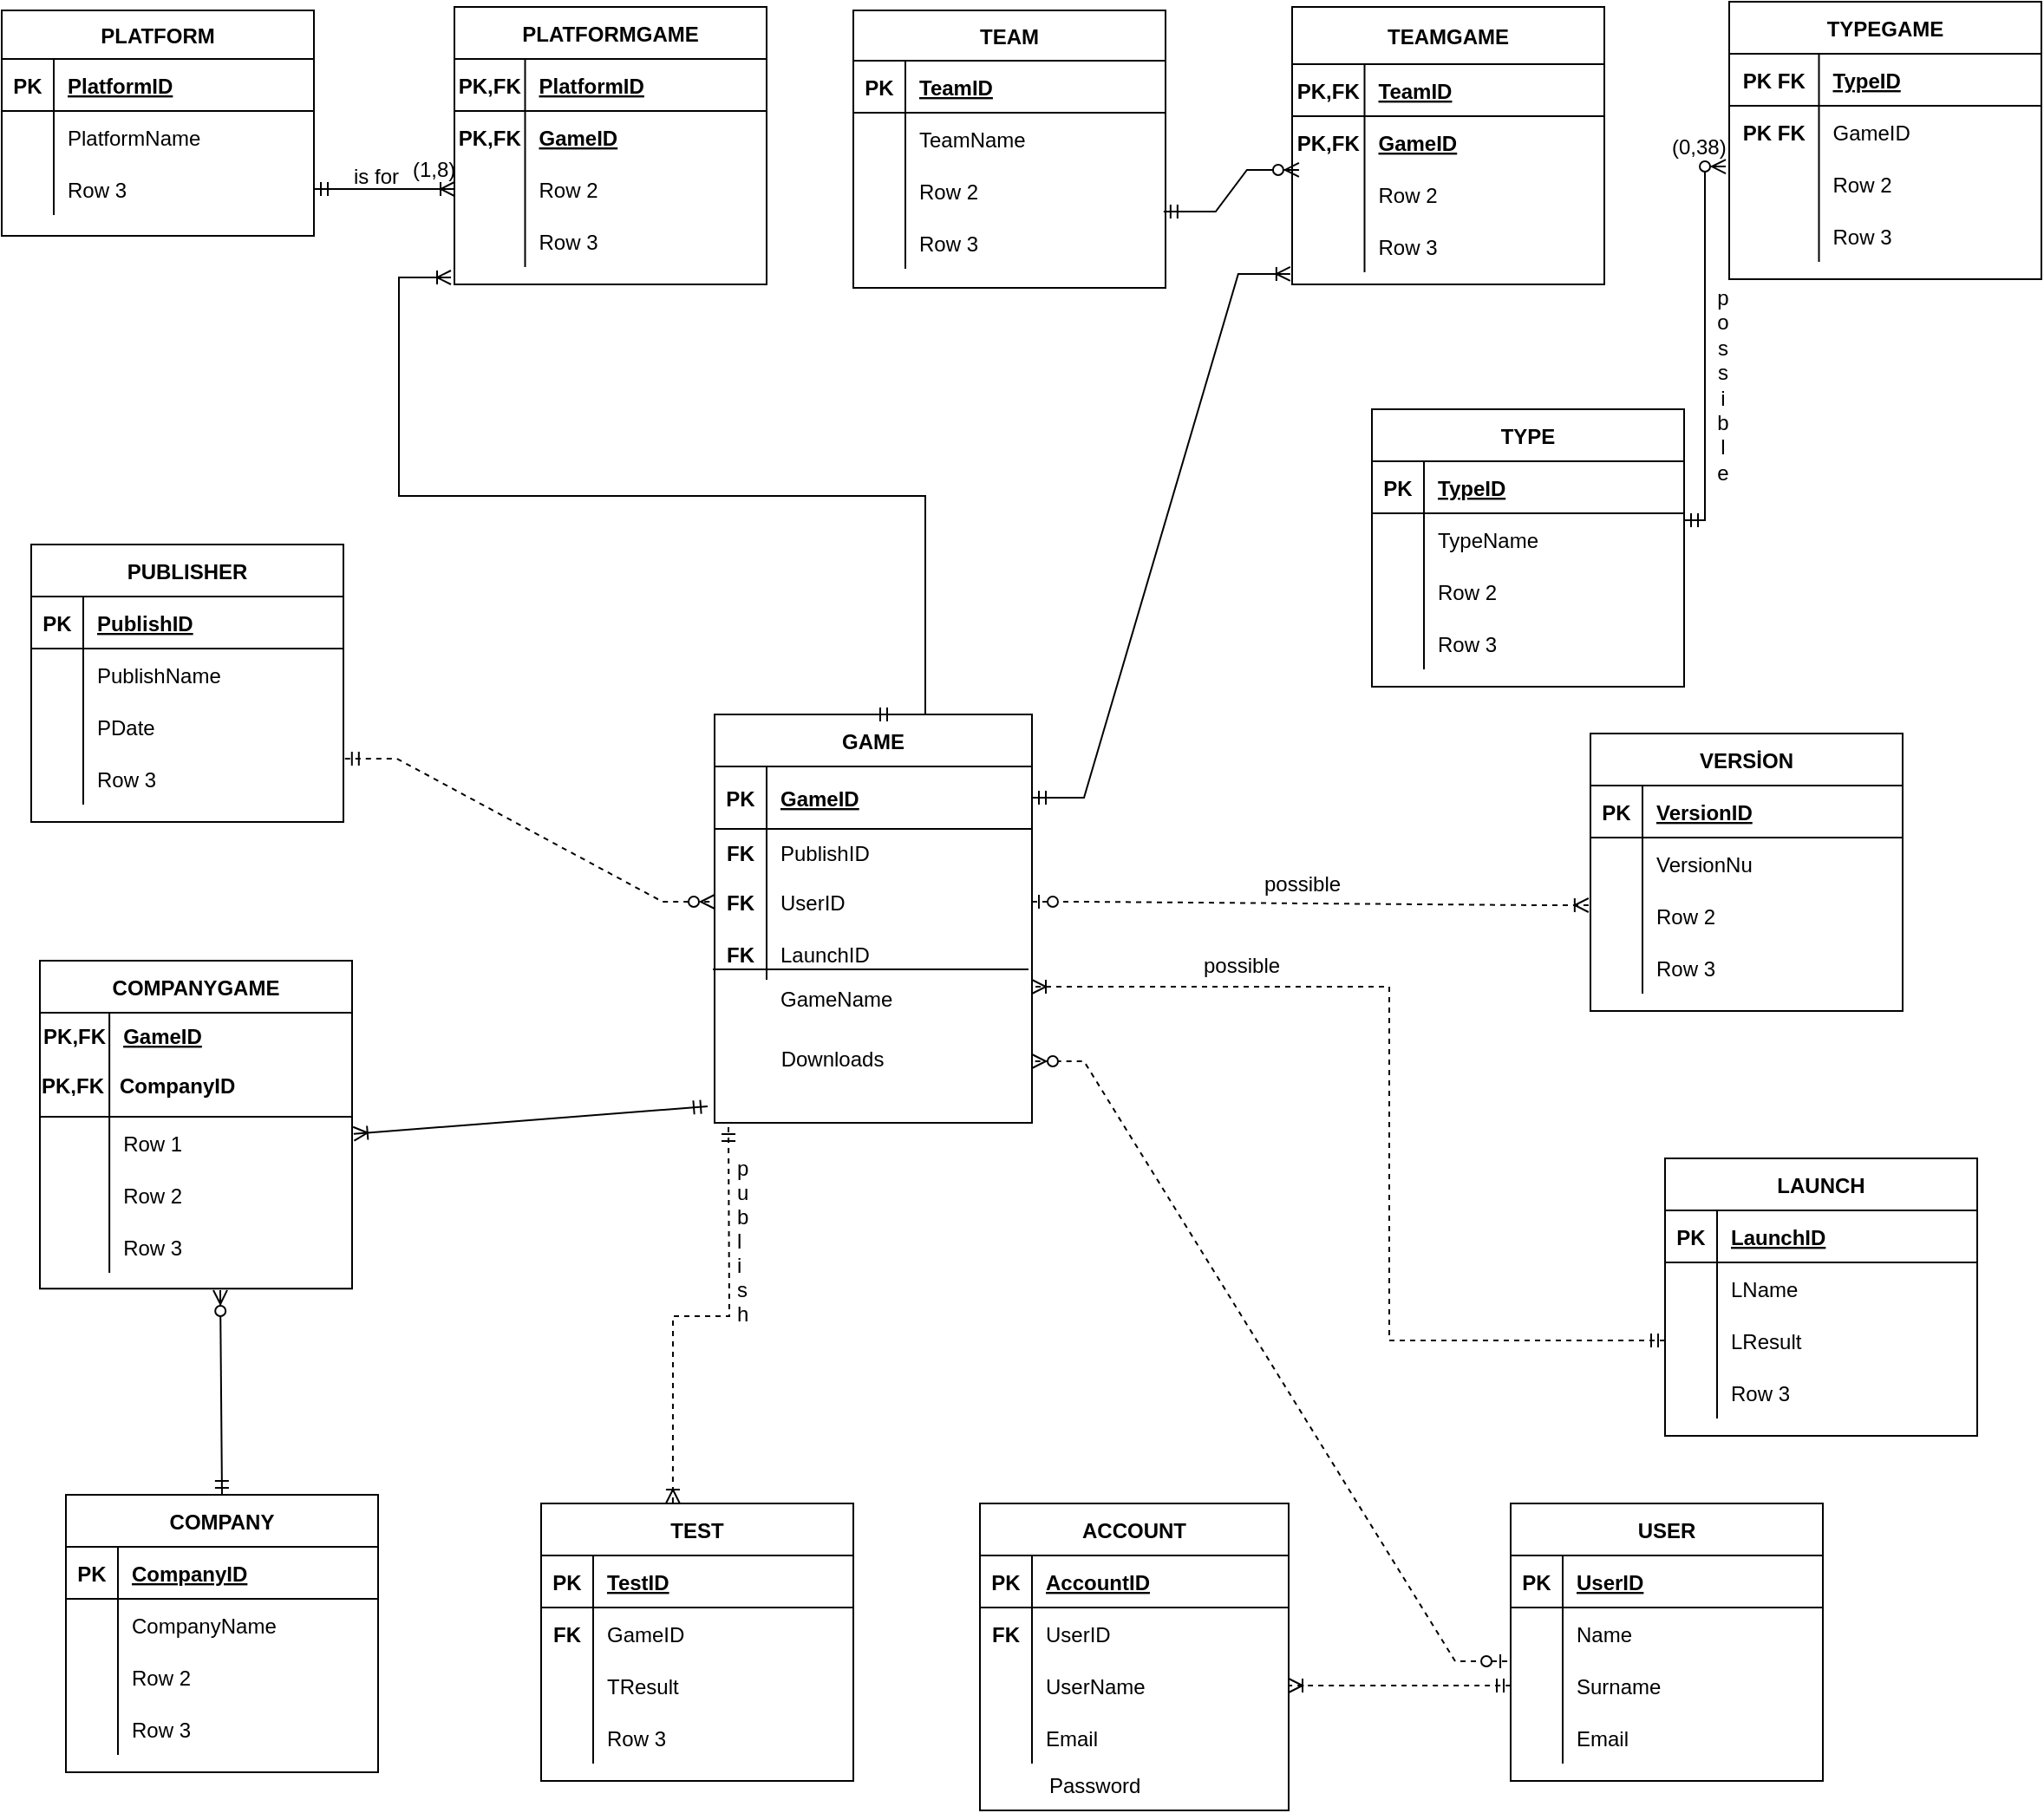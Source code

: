 <mxfile version="15.8.3" type="github">
  <diagram id="kgpKYQtTHZ0yAKxKKP6v" name="Page-1">
    <mxGraphModel dx="1943" dy="1064" grid="0" gridSize="10" guides="1" tooltips="1" connect="1" arrows="1" fold="1" page="1" pageScale="1" pageWidth="1200" pageHeight="1920" math="0" shadow="0">
      <root>
        <mxCell id="0" />
        <mxCell id="1" parent="0" />
        <mxCell id="l5rnWhb8T00U_MyEtRU--1" value="PLATFORM" style="shape=table;startSize=28;container=1;collapsible=1;childLayout=tableLayout;fixedRows=1;rowLines=0;fontStyle=1;align=center;resizeLast=1;" parent="1" vertex="1">
          <mxGeometry x="15" y="28" width="180" height="130" as="geometry" />
        </mxCell>
        <mxCell id="l5rnWhb8T00U_MyEtRU--2" value="" style="shape=partialRectangle;collapsible=0;dropTarget=0;pointerEvents=0;fillColor=none;top=0;left=0;bottom=1;right=0;points=[[0,0.5],[1,0.5]];portConstraint=eastwest;" parent="l5rnWhb8T00U_MyEtRU--1" vertex="1">
          <mxGeometry y="28" width="180" height="30" as="geometry" />
        </mxCell>
        <mxCell id="l5rnWhb8T00U_MyEtRU--3" value="PK" style="shape=partialRectangle;connectable=0;fillColor=none;top=0;left=0;bottom=0;right=0;fontStyle=1;overflow=hidden;" parent="l5rnWhb8T00U_MyEtRU--2" vertex="1">
          <mxGeometry width="30" height="30" as="geometry">
            <mxRectangle width="30" height="30" as="alternateBounds" />
          </mxGeometry>
        </mxCell>
        <mxCell id="l5rnWhb8T00U_MyEtRU--4" value="PlatformID" style="shape=partialRectangle;connectable=0;fillColor=none;top=0;left=0;bottom=0;right=0;align=left;spacingLeft=6;fontStyle=5;overflow=hidden;" parent="l5rnWhb8T00U_MyEtRU--2" vertex="1">
          <mxGeometry x="30" width="150" height="30" as="geometry">
            <mxRectangle width="150" height="30" as="alternateBounds" />
          </mxGeometry>
        </mxCell>
        <mxCell id="l5rnWhb8T00U_MyEtRU--8" value="" style="shape=partialRectangle;collapsible=0;dropTarget=0;pointerEvents=0;fillColor=none;top=0;left=0;bottom=0;right=0;points=[[0,0.5],[1,0.5]];portConstraint=eastwest;" parent="l5rnWhb8T00U_MyEtRU--1" vertex="1">
          <mxGeometry y="58" width="180" height="30" as="geometry" />
        </mxCell>
        <mxCell id="l5rnWhb8T00U_MyEtRU--9" value="" style="shape=partialRectangle;connectable=0;fillColor=none;top=0;left=0;bottom=0;right=0;editable=1;overflow=hidden;" parent="l5rnWhb8T00U_MyEtRU--8" vertex="1">
          <mxGeometry width="30" height="30" as="geometry">
            <mxRectangle width="30" height="30" as="alternateBounds" />
          </mxGeometry>
        </mxCell>
        <mxCell id="l5rnWhb8T00U_MyEtRU--10" value="PlatformName" style="shape=partialRectangle;connectable=0;fillColor=none;top=0;left=0;bottom=0;right=0;align=left;spacingLeft=6;overflow=hidden;" parent="l5rnWhb8T00U_MyEtRU--8" vertex="1">
          <mxGeometry x="30" width="150" height="30" as="geometry">
            <mxRectangle width="150" height="30" as="alternateBounds" />
          </mxGeometry>
        </mxCell>
        <mxCell id="l5rnWhb8T00U_MyEtRU--11" value="" style="shape=partialRectangle;collapsible=0;dropTarget=0;pointerEvents=0;fillColor=none;top=0;left=0;bottom=0;right=0;points=[[0,0.5],[1,0.5]];portConstraint=eastwest;" parent="l5rnWhb8T00U_MyEtRU--1" vertex="1">
          <mxGeometry y="88" width="180" height="30" as="geometry" />
        </mxCell>
        <mxCell id="l5rnWhb8T00U_MyEtRU--12" value="" style="shape=partialRectangle;connectable=0;fillColor=none;top=0;left=0;bottom=0;right=0;editable=1;overflow=hidden;" parent="l5rnWhb8T00U_MyEtRU--11" vertex="1">
          <mxGeometry width="30" height="30" as="geometry">
            <mxRectangle width="30" height="30" as="alternateBounds" />
          </mxGeometry>
        </mxCell>
        <mxCell id="l5rnWhb8T00U_MyEtRU--13" value="Row 3" style="shape=partialRectangle;connectable=0;fillColor=none;top=0;left=0;bottom=0;right=0;align=left;spacingLeft=6;overflow=hidden;" parent="l5rnWhb8T00U_MyEtRU--11" vertex="1">
          <mxGeometry x="30" width="150" height="30" as="geometry">
            <mxRectangle width="150" height="30" as="alternateBounds" />
          </mxGeometry>
        </mxCell>
        <mxCell id="l5rnWhb8T00U_MyEtRU--27" value="PLATFORMGAME" style="shape=table;startSize=30;container=1;collapsible=1;childLayout=tableLayout;fixedRows=1;rowLines=0;fontStyle=1;align=center;resizeLast=1;" parent="1" vertex="1">
          <mxGeometry x="276" y="26" width="180" height="160" as="geometry" />
        </mxCell>
        <mxCell id="l5rnWhb8T00U_MyEtRU--28" value="" style="shape=partialRectangle;collapsible=0;dropTarget=0;pointerEvents=0;fillColor=none;top=0;left=0;bottom=1;right=0;points=[[0,0.5],[1,0.5]];portConstraint=eastwest;" parent="l5rnWhb8T00U_MyEtRU--27" vertex="1">
          <mxGeometry y="30" width="180" height="30" as="geometry" />
        </mxCell>
        <mxCell id="l5rnWhb8T00U_MyEtRU--29" value="PK,FK" style="shape=partialRectangle;connectable=0;fillColor=none;top=0;left=0;bottom=0;right=0;fontStyle=1;overflow=hidden;" parent="l5rnWhb8T00U_MyEtRU--28" vertex="1">
          <mxGeometry width="40.75" height="30" as="geometry">
            <mxRectangle width="40.75" height="30" as="alternateBounds" />
          </mxGeometry>
        </mxCell>
        <mxCell id="l5rnWhb8T00U_MyEtRU--30" value="PlatformID" style="shape=partialRectangle;connectable=0;fillColor=none;top=0;left=0;bottom=0;right=0;align=left;spacingLeft=6;fontStyle=5;overflow=hidden;" parent="l5rnWhb8T00U_MyEtRU--28" vertex="1">
          <mxGeometry x="40.75" width="139.25" height="30" as="geometry">
            <mxRectangle width="139.25" height="30" as="alternateBounds" />
          </mxGeometry>
        </mxCell>
        <mxCell id="l5rnWhb8T00U_MyEtRU--31" value="" style="shape=partialRectangle;collapsible=0;dropTarget=0;pointerEvents=0;fillColor=none;top=0;left=0;bottom=0;right=0;points=[[0,0.5],[1,0.5]];portConstraint=eastwest;verticalAlign=middle;" parent="l5rnWhb8T00U_MyEtRU--27" vertex="1">
          <mxGeometry y="60" width="180" height="30" as="geometry" />
        </mxCell>
        <mxCell id="l5rnWhb8T00U_MyEtRU--32" value="PK,FK" style="shape=partialRectangle;connectable=0;fillColor=none;top=0;left=0;bottom=0;right=0;editable=1;overflow=hidden;fontStyle=1" parent="l5rnWhb8T00U_MyEtRU--31" vertex="1">
          <mxGeometry width="40.75" height="30" as="geometry">
            <mxRectangle width="40.75" height="30" as="alternateBounds" />
          </mxGeometry>
        </mxCell>
        <mxCell id="l5rnWhb8T00U_MyEtRU--33" value="GameID" style="shape=partialRectangle;connectable=0;fillColor=none;top=0;left=0;bottom=0;right=0;align=left;spacingLeft=6;overflow=hidden;verticalAlign=middle;fontStyle=5" parent="l5rnWhb8T00U_MyEtRU--31" vertex="1">
          <mxGeometry x="40.75" width="139.25" height="30" as="geometry">
            <mxRectangle width="139.25" height="30" as="alternateBounds" />
          </mxGeometry>
        </mxCell>
        <mxCell id="l5rnWhb8T00U_MyEtRU--34" value="" style="shape=partialRectangle;collapsible=0;dropTarget=0;pointerEvents=0;fillColor=none;top=0;left=0;bottom=0;right=0;points=[[0,0.5],[1,0.5]];portConstraint=eastwest;" parent="l5rnWhb8T00U_MyEtRU--27" vertex="1">
          <mxGeometry y="90" width="180" height="30" as="geometry" />
        </mxCell>
        <mxCell id="l5rnWhb8T00U_MyEtRU--35" value="" style="shape=partialRectangle;connectable=0;fillColor=none;top=0;left=0;bottom=0;right=0;editable=1;overflow=hidden;" parent="l5rnWhb8T00U_MyEtRU--34" vertex="1">
          <mxGeometry width="40.75" height="30" as="geometry">
            <mxRectangle width="40.75" height="30" as="alternateBounds" />
          </mxGeometry>
        </mxCell>
        <mxCell id="l5rnWhb8T00U_MyEtRU--36" value="Row 2" style="shape=partialRectangle;connectable=0;fillColor=none;top=0;left=0;bottom=0;right=0;align=left;spacingLeft=6;overflow=hidden;" parent="l5rnWhb8T00U_MyEtRU--34" vertex="1">
          <mxGeometry x="40.75" width="139.25" height="30" as="geometry">
            <mxRectangle width="139.25" height="30" as="alternateBounds" />
          </mxGeometry>
        </mxCell>
        <mxCell id="l5rnWhb8T00U_MyEtRU--37" value="" style="shape=partialRectangle;collapsible=0;dropTarget=0;pointerEvents=0;fillColor=none;top=0;left=0;bottom=0;right=0;points=[[0,0.5],[1,0.5]];portConstraint=eastwest;" parent="l5rnWhb8T00U_MyEtRU--27" vertex="1">
          <mxGeometry y="120" width="180" height="30" as="geometry" />
        </mxCell>
        <mxCell id="l5rnWhb8T00U_MyEtRU--38" value="" style="shape=partialRectangle;connectable=0;fillColor=none;top=0;left=0;bottom=0;right=0;editable=1;overflow=hidden;" parent="l5rnWhb8T00U_MyEtRU--37" vertex="1">
          <mxGeometry width="40.75" height="30" as="geometry">
            <mxRectangle width="40.75" height="30" as="alternateBounds" />
          </mxGeometry>
        </mxCell>
        <mxCell id="l5rnWhb8T00U_MyEtRU--39" value="Row 3" style="shape=partialRectangle;connectable=0;fillColor=none;top=0;left=0;bottom=0;right=0;align=left;spacingLeft=6;overflow=hidden;" parent="l5rnWhb8T00U_MyEtRU--37" vertex="1">
          <mxGeometry x="40.75" width="139.25" height="30" as="geometry">
            <mxRectangle width="139.25" height="30" as="alternateBounds" />
          </mxGeometry>
        </mxCell>
        <mxCell id="YHc2q_IlJQbj_okdTIY7-1" value="" style="edgeStyle=entityRelationEdgeStyle;fontSize=12;html=1;endArrow=ERoneToMany;startArrow=ERmandOne;rounded=0;entryX=0;entryY=0.5;entryDx=0;entryDy=0;" parent="1" source="l5rnWhb8T00U_MyEtRU--11" target="l5rnWhb8T00U_MyEtRU--34" edge="1">
          <mxGeometry width="100" height="100" relative="1" as="geometry">
            <mxPoint x="173" y="220" as="sourcePoint" />
            <mxPoint x="273" y="120" as="targetPoint" />
          </mxGeometry>
        </mxCell>
        <mxCell id="YHc2q_IlJQbj_okdTIY7-2" value="TEAM" style="shape=table;startSize=29;container=1;collapsible=1;childLayout=tableLayout;fixedRows=1;rowLines=0;fontStyle=1;align=center;resizeLast=1;" parent="1" vertex="1">
          <mxGeometry x="506" y="28" width="180" height="160" as="geometry" />
        </mxCell>
        <mxCell id="YHc2q_IlJQbj_okdTIY7-3" value="" style="shape=partialRectangle;collapsible=0;dropTarget=0;pointerEvents=0;fillColor=none;top=0;left=0;bottom=1;right=0;points=[[0,0.5],[1,0.5]];portConstraint=eastwest;" parent="YHc2q_IlJQbj_okdTIY7-2" vertex="1">
          <mxGeometry y="29" width="180" height="30" as="geometry" />
        </mxCell>
        <mxCell id="YHc2q_IlJQbj_okdTIY7-4" value="PK" style="shape=partialRectangle;connectable=0;fillColor=none;top=0;left=0;bottom=0;right=0;fontStyle=1;overflow=hidden;" parent="YHc2q_IlJQbj_okdTIY7-3" vertex="1">
          <mxGeometry width="30" height="30" as="geometry">
            <mxRectangle width="30" height="30" as="alternateBounds" />
          </mxGeometry>
        </mxCell>
        <mxCell id="YHc2q_IlJQbj_okdTIY7-5" value="TeamID" style="shape=partialRectangle;connectable=0;fillColor=none;top=0;left=0;bottom=0;right=0;align=left;spacingLeft=6;fontStyle=5;overflow=hidden;" parent="YHc2q_IlJQbj_okdTIY7-3" vertex="1">
          <mxGeometry x="30" width="150" height="30" as="geometry">
            <mxRectangle width="150" height="30" as="alternateBounds" />
          </mxGeometry>
        </mxCell>
        <mxCell id="YHc2q_IlJQbj_okdTIY7-6" value="" style="shape=partialRectangle;collapsible=0;dropTarget=0;pointerEvents=0;fillColor=none;top=0;left=0;bottom=0;right=0;points=[[0,0.5],[1,0.5]];portConstraint=eastwest;" parent="YHc2q_IlJQbj_okdTIY7-2" vertex="1">
          <mxGeometry y="59" width="180" height="30" as="geometry" />
        </mxCell>
        <mxCell id="YHc2q_IlJQbj_okdTIY7-7" value="" style="shape=partialRectangle;connectable=0;fillColor=none;top=0;left=0;bottom=0;right=0;editable=1;overflow=hidden;" parent="YHc2q_IlJQbj_okdTIY7-6" vertex="1">
          <mxGeometry width="30" height="30" as="geometry">
            <mxRectangle width="30" height="30" as="alternateBounds" />
          </mxGeometry>
        </mxCell>
        <mxCell id="YHc2q_IlJQbj_okdTIY7-8" value="TeamName" style="shape=partialRectangle;connectable=0;fillColor=none;top=0;left=0;bottom=0;right=0;align=left;spacingLeft=6;overflow=hidden;" parent="YHc2q_IlJQbj_okdTIY7-6" vertex="1">
          <mxGeometry x="30" width="150" height="30" as="geometry">
            <mxRectangle width="150" height="30" as="alternateBounds" />
          </mxGeometry>
        </mxCell>
        <mxCell id="YHc2q_IlJQbj_okdTIY7-9" value="" style="shape=partialRectangle;collapsible=0;dropTarget=0;pointerEvents=0;fillColor=none;top=0;left=0;bottom=0;right=0;points=[[0,0.5],[1,0.5]];portConstraint=eastwest;" parent="YHc2q_IlJQbj_okdTIY7-2" vertex="1">
          <mxGeometry y="89" width="180" height="30" as="geometry" />
        </mxCell>
        <mxCell id="YHc2q_IlJQbj_okdTIY7-10" value="" style="shape=partialRectangle;connectable=0;fillColor=none;top=0;left=0;bottom=0;right=0;editable=1;overflow=hidden;" parent="YHc2q_IlJQbj_okdTIY7-9" vertex="1">
          <mxGeometry width="30" height="30" as="geometry">
            <mxRectangle width="30" height="30" as="alternateBounds" />
          </mxGeometry>
        </mxCell>
        <mxCell id="YHc2q_IlJQbj_okdTIY7-11" value="Row 2" style="shape=partialRectangle;connectable=0;fillColor=none;top=0;left=0;bottom=0;right=0;align=left;spacingLeft=6;overflow=hidden;" parent="YHc2q_IlJQbj_okdTIY7-9" vertex="1">
          <mxGeometry x="30" width="150" height="30" as="geometry">
            <mxRectangle width="150" height="30" as="alternateBounds" />
          </mxGeometry>
        </mxCell>
        <mxCell id="YHc2q_IlJQbj_okdTIY7-12" value="" style="shape=partialRectangle;collapsible=0;dropTarget=0;pointerEvents=0;fillColor=none;top=0;left=0;bottom=0;right=0;points=[[0,0.5],[1,0.5]];portConstraint=eastwest;" parent="YHc2q_IlJQbj_okdTIY7-2" vertex="1">
          <mxGeometry y="119" width="180" height="30" as="geometry" />
        </mxCell>
        <mxCell id="YHc2q_IlJQbj_okdTIY7-13" value="" style="shape=partialRectangle;connectable=0;fillColor=none;top=0;left=0;bottom=0;right=0;editable=1;overflow=hidden;" parent="YHc2q_IlJQbj_okdTIY7-12" vertex="1">
          <mxGeometry width="30" height="30" as="geometry">
            <mxRectangle width="30" height="30" as="alternateBounds" />
          </mxGeometry>
        </mxCell>
        <mxCell id="YHc2q_IlJQbj_okdTIY7-14" value="Row 3" style="shape=partialRectangle;connectable=0;fillColor=none;top=0;left=0;bottom=0;right=0;align=left;spacingLeft=6;overflow=hidden;" parent="YHc2q_IlJQbj_okdTIY7-12" vertex="1">
          <mxGeometry x="30" width="150" height="30" as="geometry">
            <mxRectangle width="150" height="30" as="alternateBounds" />
          </mxGeometry>
        </mxCell>
        <mxCell id="YHc2q_IlJQbj_okdTIY7-15" value="TEAMGAME" style="shape=table;startSize=33;container=1;collapsible=1;childLayout=tableLayout;fixedRows=1;rowLines=0;fontStyle=1;align=center;resizeLast=1;" parent="1" vertex="1">
          <mxGeometry x="759" y="26" width="180" height="160" as="geometry" />
        </mxCell>
        <mxCell id="YHc2q_IlJQbj_okdTIY7-16" value="" style="shape=partialRectangle;collapsible=0;dropTarget=0;pointerEvents=0;fillColor=none;top=0;left=0;bottom=1;right=0;points=[[0,0.5],[1,0.5]];portConstraint=eastwest;" parent="YHc2q_IlJQbj_okdTIY7-15" vertex="1">
          <mxGeometry y="33" width="180" height="30" as="geometry" />
        </mxCell>
        <mxCell id="YHc2q_IlJQbj_okdTIY7-17" value="PK,FK" style="shape=partialRectangle;connectable=0;fillColor=none;top=0;left=0;bottom=0;right=0;fontStyle=1;overflow=hidden;" parent="YHc2q_IlJQbj_okdTIY7-16" vertex="1">
          <mxGeometry width="41.75" height="30" as="geometry">
            <mxRectangle width="41.75" height="30" as="alternateBounds" />
          </mxGeometry>
        </mxCell>
        <mxCell id="YHc2q_IlJQbj_okdTIY7-18" value="TeamID" style="shape=partialRectangle;connectable=0;fillColor=none;top=0;left=0;bottom=0;right=0;align=left;spacingLeft=6;fontStyle=5;overflow=hidden;" parent="YHc2q_IlJQbj_okdTIY7-16" vertex="1">
          <mxGeometry x="41.75" width="138.25" height="30" as="geometry">
            <mxRectangle width="138.25" height="30" as="alternateBounds" />
          </mxGeometry>
        </mxCell>
        <mxCell id="YHc2q_IlJQbj_okdTIY7-19" value="" style="shape=partialRectangle;collapsible=0;dropTarget=0;pointerEvents=0;fillColor=none;top=0;left=0;bottom=0;right=0;points=[[0,0.5],[1,0.5]];portConstraint=eastwest;" parent="YHc2q_IlJQbj_okdTIY7-15" vertex="1">
          <mxGeometry y="63" width="180" height="30" as="geometry" />
        </mxCell>
        <mxCell id="YHc2q_IlJQbj_okdTIY7-20" value="PK,FK" style="shape=partialRectangle;connectable=0;fillColor=none;top=0;left=0;bottom=0;right=0;editable=1;overflow=hidden;fontStyle=1" parent="YHc2q_IlJQbj_okdTIY7-19" vertex="1">
          <mxGeometry width="41.75" height="30" as="geometry">
            <mxRectangle width="41.75" height="30" as="alternateBounds" />
          </mxGeometry>
        </mxCell>
        <mxCell id="YHc2q_IlJQbj_okdTIY7-21" value="GameID" style="shape=partialRectangle;connectable=0;fillColor=none;top=0;left=0;bottom=0;right=0;align=left;spacingLeft=6;overflow=hidden;fontStyle=5" parent="YHc2q_IlJQbj_okdTIY7-19" vertex="1">
          <mxGeometry x="41.75" width="138.25" height="30" as="geometry">
            <mxRectangle width="138.25" height="30" as="alternateBounds" />
          </mxGeometry>
        </mxCell>
        <mxCell id="YHc2q_IlJQbj_okdTIY7-22" value="" style="shape=partialRectangle;collapsible=0;dropTarget=0;pointerEvents=0;fillColor=none;top=0;left=0;bottom=0;right=0;points=[[0,0.5],[1,0.5]];portConstraint=eastwest;" parent="YHc2q_IlJQbj_okdTIY7-15" vertex="1">
          <mxGeometry y="93" width="180" height="30" as="geometry" />
        </mxCell>
        <mxCell id="YHc2q_IlJQbj_okdTIY7-23" value="" style="shape=partialRectangle;connectable=0;fillColor=none;top=0;left=0;bottom=0;right=0;editable=1;overflow=hidden;" parent="YHc2q_IlJQbj_okdTIY7-22" vertex="1">
          <mxGeometry width="41.75" height="30" as="geometry">
            <mxRectangle width="41.75" height="30" as="alternateBounds" />
          </mxGeometry>
        </mxCell>
        <mxCell id="YHc2q_IlJQbj_okdTIY7-24" value="Row 2" style="shape=partialRectangle;connectable=0;fillColor=none;top=0;left=0;bottom=0;right=0;align=left;spacingLeft=6;overflow=hidden;" parent="YHc2q_IlJQbj_okdTIY7-22" vertex="1">
          <mxGeometry x="41.75" width="138.25" height="30" as="geometry">
            <mxRectangle width="138.25" height="30" as="alternateBounds" />
          </mxGeometry>
        </mxCell>
        <mxCell id="YHc2q_IlJQbj_okdTIY7-25" value="" style="shape=partialRectangle;collapsible=0;dropTarget=0;pointerEvents=0;fillColor=none;top=0;left=0;bottom=0;right=0;points=[[0,0.5],[1,0.5]];portConstraint=eastwest;" parent="YHc2q_IlJQbj_okdTIY7-15" vertex="1">
          <mxGeometry y="123" width="180" height="30" as="geometry" />
        </mxCell>
        <mxCell id="YHc2q_IlJQbj_okdTIY7-26" value="" style="shape=partialRectangle;connectable=0;fillColor=none;top=0;left=0;bottom=0;right=0;editable=1;overflow=hidden;" parent="YHc2q_IlJQbj_okdTIY7-25" vertex="1">
          <mxGeometry width="41.75" height="30" as="geometry">
            <mxRectangle width="41.75" height="30" as="alternateBounds" />
          </mxGeometry>
        </mxCell>
        <mxCell id="YHc2q_IlJQbj_okdTIY7-27" value="Row 3" style="shape=partialRectangle;connectable=0;fillColor=none;top=0;left=0;bottom=0;right=0;align=left;spacingLeft=6;overflow=hidden;" parent="YHc2q_IlJQbj_okdTIY7-25" vertex="1">
          <mxGeometry x="41.75" width="138.25" height="30" as="geometry">
            <mxRectangle width="138.25" height="30" as="alternateBounds" />
          </mxGeometry>
        </mxCell>
        <mxCell id="YHc2q_IlJQbj_okdTIY7-28" value="TYPEGAME" style="shape=table;startSize=30;container=1;collapsible=1;childLayout=tableLayout;fixedRows=1;rowLines=0;fontStyle=1;align=center;resizeLast=1;" parent="1" vertex="1">
          <mxGeometry x="1011" y="23" width="180" height="160" as="geometry" />
        </mxCell>
        <mxCell id="YHc2q_IlJQbj_okdTIY7-29" value="" style="shape=partialRectangle;collapsible=0;dropTarget=0;pointerEvents=0;fillColor=none;top=0;left=0;bottom=1;right=0;points=[[0,0.5],[1,0.5]];portConstraint=eastwest;" parent="YHc2q_IlJQbj_okdTIY7-28" vertex="1">
          <mxGeometry y="30" width="180" height="30" as="geometry" />
        </mxCell>
        <mxCell id="YHc2q_IlJQbj_okdTIY7-30" value="PK FK" style="shape=partialRectangle;connectable=0;fillColor=none;top=0;left=0;bottom=0;right=0;fontStyle=1;overflow=hidden;" parent="YHc2q_IlJQbj_okdTIY7-29" vertex="1">
          <mxGeometry width="51.75" height="30" as="geometry">
            <mxRectangle width="51.75" height="30" as="alternateBounds" />
          </mxGeometry>
        </mxCell>
        <mxCell id="YHc2q_IlJQbj_okdTIY7-31" value="TypeID" style="shape=partialRectangle;connectable=0;fillColor=none;top=0;left=0;bottom=0;right=0;align=left;spacingLeft=6;fontStyle=5;overflow=hidden;" parent="YHc2q_IlJQbj_okdTIY7-29" vertex="1">
          <mxGeometry x="51.75" width="128.25" height="30" as="geometry">
            <mxRectangle width="128.25" height="30" as="alternateBounds" />
          </mxGeometry>
        </mxCell>
        <mxCell id="YHc2q_IlJQbj_okdTIY7-32" value="" style="shape=partialRectangle;collapsible=0;dropTarget=0;pointerEvents=0;fillColor=none;top=0;left=0;bottom=0;right=0;points=[[0,0.5],[1,0.5]];portConstraint=eastwest;" parent="YHc2q_IlJQbj_okdTIY7-28" vertex="1">
          <mxGeometry y="60" width="180" height="30" as="geometry" />
        </mxCell>
        <mxCell id="YHc2q_IlJQbj_okdTIY7-33" value="PK FK" style="shape=partialRectangle;connectable=0;fillColor=none;top=0;left=0;bottom=0;right=0;editable=1;overflow=hidden;fontStyle=1" parent="YHc2q_IlJQbj_okdTIY7-32" vertex="1">
          <mxGeometry width="51.75" height="30" as="geometry">
            <mxRectangle width="51.75" height="30" as="alternateBounds" />
          </mxGeometry>
        </mxCell>
        <mxCell id="YHc2q_IlJQbj_okdTIY7-34" value="GameID" style="shape=partialRectangle;connectable=0;fillColor=none;top=0;left=0;bottom=0;right=0;align=left;spacingLeft=6;overflow=hidden;" parent="YHc2q_IlJQbj_okdTIY7-32" vertex="1">
          <mxGeometry x="51.75" width="128.25" height="30" as="geometry">
            <mxRectangle width="128.25" height="30" as="alternateBounds" />
          </mxGeometry>
        </mxCell>
        <mxCell id="YHc2q_IlJQbj_okdTIY7-35" value="" style="shape=partialRectangle;collapsible=0;dropTarget=0;pointerEvents=0;fillColor=none;top=0;left=0;bottom=0;right=0;points=[[0,0.5],[1,0.5]];portConstraint=eastwest;" parent="YHc2q_IlJQbj_okdTIY7-28" vertex="1">
          <mxGeometry y="90" width="180" height="30" as="geometry" />
        </mxCell>
        <mxCell id="YHc2q_IlJQbj_okdTIY7-36" value="" style="shape=partialRectangle;connectable=0;fillColor=none;top=0;left=0;bottom=0;right=0;editable=1;overflow=hidden;" parent="YHc2q_IlJQbj_okdTIY7-35" vertex="1">
          <mxGeometry width="51.75" height="30" as="geometry">
            <mxRectangle width="51.75" height="30" as="alternateBounds" />
          </mxGeometry>
        </mxCell>
        <mxCell id="YHc2q_IlJQbj_okdTIY7-37" value="Row 2" style="shape=partialRectangle;connectable=0;fillColor=none;top=0;left=0;bottom=0;right=0;align=left;spacingLeft=6;overflow=hidden;" parent="YHc2q_IlJQbj_okdTIY7-35" vertex="1">
          <mxGeometry x="51.75" width="128.25" height="30" as="geometry">
            <mxRectangle width="128.25" height="30" as="alternateBounds" />
          </mxGeometry>
        </mxCell>
        <mxCell id="YHc2q_IlJQbj_okdTIY7-38" value="" style="shape=partialRectangle;collapsible=0;dropTarget=0;pointerEvents=0;fillColor=none;top=0;left=0;bottom=0;right=0;points=[[0,0.5],[1,0.5]];portConstraint=eastwest;" parent="YHc2q_IlJQbj_okdTIY7-28" vertex="1">
          <mxGeometry y="120" width="180" height="30" as="geometry" />
        </mxCell>
        <mxCell id="YHc2q_IlJQbj_okdTIY7-39" value="" style="shape=partialRectangle;connectable=0;fillColor=none;top=0;left=0;bottom=0;right=0;editable=1;overflow=hidden;" parent="YHc2q_IlJQbj_okdTIY7-38" vertex="1">
          <mxGeometry width="51.75" height="30" as="geometry">
            <mxRectangle width="51.75" height="30" as="alternateBounds" />
          </mxGeometry>
        </mxCell>
        <mxCell id="YHc2q_IlJQbj_okdTIY7-40" value="Row 3" style="shape=partialRectangle;connectable=0;fillColor=none;top=0;left=0;bottom=0;right=0;align=left;spacingLeft=6;overflow=hidden;" parent="YHc2q_IlJQbj_okdTIY7-38" vertex="1">
          <mxGeometry x="51.75" width="128.25" height="30" as="geometry">
            <mxRectangle width="128.25" height="30" as="alternateBounds" />
          </mxGeometry>
        </mxCell>
        <mxCell id="YHc2q_IlJQbj_okdTIY7-41" value="TYPE" style="shape=table;startSize=30;container=1;collapsible=1;childLayout=tableLayout;fixedRows=1;rowLines=0;fontStyle=1;align=center;resizeLast=1;" parent="1" vertex="1">
          <mxGeometry x="805" y="258" width="180" height="160" as="geometry" />
        </mxCell>
        <mxCell id="YHc2q_IlJQbj_okdTIY7-42" value="" style="shape=partialRectangle;collapsible=0;dropTarget=0;pointerEvents=0;fillColor=none;top=0;left=0;bottom=1;right=0;points=[[0,0.5],[1,0.5]];portConstraint=eastwest;" parent="YHc2q_IlJQbj_okdTIY7-41" vertex="1">
          <mxGeometry y="30" width="180" height="30" as="geometry" />
        </mxCell>
        <mxCell id="YHc2q_IlJQbj_okdTIY7-43" value="PK" style="shape=partialRectangle;connectable=0;fillColor=none;top=0;left=0;bottom=0;right=0;fontStyle=1;overflow=hidden;" parent="YHc2q_IlJQbj_okdTIY7-42" vertex="1">
          <mxGeometry width="30" height="30" as="geometry">
            <mxRectangle width="30" height="30" as="alternateBounds" />
          </mxGeometry>
        </mxCell>
        <mxCell id="YHc2q_IlJQbj_okdTIY7-44" value="TypeID" style="shape=partialRectangle;connectable=0;fillColor=none;top=0;left=0;bottom=0;right=0;align=left;spacingLeft=6;fontStyle=5;overflow=hidden;" parent="YHc2q_IlJQbj_okdTIY7-42" vertex="1">
          <mxGeometry x="30" width="150" height="30" as="geometry">
            <mxRectangle width="150" height="30" as="alternateBounds" />
          </mxGeometry>
        </mxCell>
        <mxCell id="YHc2q_IlJQbj_okdTIY7-45" value="" style="shape=partialRectangle;collapsible=0;dropTarget=0;pointerEvents=0;fillColor=none;top=0;left=0;bottom=0;right=0;points=[[0,0.5],[1,0.5]];portConstraint=eastwest;" parent="YHc2q_IlJQbj_okdTIY7-41" vertex="1">
          <mxGeometry y="60" width="180" height="30" as="geometry" />
        </mxCell>
        <mxCell id="YHc2q_IlJQbj_okdTIY7-46" value="" style="shape=partialRectangle;connectable=0;fillColor=none;top=0;left=0;bottom=0;right=0;editable=1;overflow=hidden;" parent="YHc2q_IlJQbj_okdTIY7-45" vertex="1">
          <mxGeometry width="30" height="30" as="geometry">
            <mxRectangle width="30" height="30" as="alternateBounds" />
          </mxGeometry>
        </mxCell>
        <mxCell id="YHc2q_IlJQbj_okdTIY7-47" value="TypeName" style="shape=partialRectangle;connectable=0;fillColor=none;top=0;left=0;bottom=0;right=0;align=left;spacingLeft=6;overflow=hidden;" parent="YHc2q_IlJQbj_okdTIY7-45" vertex="1">
          <mxGeometry x="30" width="150" height="30" as="geometry">
            <mxRectangle width="150" height="30" as="alternateBounds" />
          </mxGeometry>
        </mxCell>
        <mxCell id="YHc2q_IlJQbj_okdTIY7-48" value="" style="shape=partialRectangle;collapsible=0;dropTarget=0;pointerEvents=0;fillColor=none;top=0;left=0;bottom=0;right=0;points=[[0,0.5],[1,0.5]];portConstraint=eastwest;" parent="YHc2q_IlJQbj_okdTIY7-41" vertex="1">
          <mxGeometry y="90" width="180" height="30" as="geometry" />
        </mxCell>
        <mxCell id="YHc2q_IlJQbj_okdTIY7-49" value="" style="shape=partialRectangle;connectable=0;fillColor=none;top=0;left=0;bottom=0;right=0;editable=1;overflow=hidden;" parent="YHc2q_IlJQbj_okdTIY7-48" vertex="1">
          <mxGeometry width="30" height="30" as="geometry">
            <mxRectangle width="30" height="30" as="alternateBounds" />
          </mxGeometry>
        </mxCell>
        <mxCell id="YHc2q_IlJQbj_okdTIY7-50" value="Row 2" style="shape=partialRectangle;connectable=0;fillColor=none;top=0;left=0;bottom=0;right=0;align=left;spacingLeft=6;overflow=hidden;" parent="YHc2q_IlJQbj_okdTIY7-48" vertex="1">
          <mxGeometry x="30" width="150" height="30" as="geometry">
            <mxRectangle width="150" height="30" as="alternateBounds" />
          </mxGeometry>
        </mxCell>
        <mxCell id="YHc2q_IlJQbj_okdTIY7-51" value="" style="shape=partialRectangle;collapsible=0;dropTarget=0;pointerEvents=0;fillColor=none;top=0;left=0;bottom=0;right=0;points=[[0,0.5],[1,0.5]];portConstraint=eastwest;" parent="YHc2q_IlJQbj_okdTIY7-41" vertex="1">
          <mxGeometry y="120" width="180" height="30" as="geometry" />
        </mxCell>
        <mxCell id="YHc2q_IlJQbj_okdTIY7-52" value="" style="shape=partialRectangle;connectable=0;fillColor=none;top=0;left=0;bottom=0;right=0;editable=1;overflow=hidden;" parent="YHc2q_IlJQbj_okdTIY7-51" vertex="1">
          <mxGeometry width="30" height="30" as="geometry">
            <mxRectangle width="30" height="30" as="alternateBounds" />
          </mxGeometry>
        </mxCell>
        <mxCell id="YHc2q_IlJQbj_okdTIY7-53" value="Row 3" style="shape=partialRectangle;connectable=0;fillColor=none;top=0;left=0;bottom=0;right=0;align=left;spacingLeft=6;overflow=hidden;" parent="YHc2q_IlJQbj_okdTIY7-51" vertex="1">
          <mxGeometry x="30" width="150" height="30" as="geometry">
            <mxRectangle width="150" height="30" as="alternateBounds" />
          </mxGeometry>
        </mxCell>
        <mxCell id="YHc2q_IlJQbj_okdTIY7-54" value="GAME" style="shape=table;startSize=30;container=1;collapsible=1;childLayout=tableLayout;fixedRows=1;rowLines=0;fontStyle=1;align=center;resizeLast=1;" parent="1" vertex="1">
          <mxGeometry x="426" y="434" width="183" height="235.5" as="geometry" />
        </mxCell>
        <mxCell id="YHc2q_IlJQbj_okdTIY7-55" value="" style="shape=partialRectangle;collapsible=0;dropTarget=0;pointerEvents=0;fillColor=none;top=0;left=0;bottom=1;right=0;points=[[0,0.5],[1,0.5]];portConstraint=eastwest;" parent="YHc2q_IlJQbj_okdTIY7-54" vertex="1">
          <mxGeometry y="30" width="183" height="36" as="geometry" />
        </mxCell>
        <mxCell id="YHc2q_IlJQbj_okdTIY7-56" value="PK" style="shape=partialRectangle;connectable=0;fillColor=none;top=0;left=0;bottom=0;right=0;fontStyle=1;overflow=hidden;" parent="YHc2q_IlJQbj_okdTIY7-55" vertex="1">
          <mxGeometry width="30" height="36" as="geometry">
            <mxRectangle width="30" height="36" as="alternateBounds" />
          </mxGeometry>
        </mxCell>
        <mxCell id="YHc2q_IlJQbj_okdTIY7-57" value="GameID" style="shape=partialRectangle;connectable=0;fillColor=none;top=0;left=0;bottom=0;right=0;align=left;spacingLeft=6;fontStyle=5;overflow=hidden;" parent="YHc2q_IlJQbj_okdTIY7-55" vertex="1">
          <mxGeometry x="30" width="153" height="36" as="geometry">
            <mxRectangle width="153" height="36" as="alternateBounds" />
          </mxGeometry>
        </mxCell>
        <mxCell id="YHc2q_IlJQbj_okdTIY7-58" value="" style="shape=partialRectangle;collapsible=0;dropTarget=0;pointerEvents=0;fillColor=none;top=0;left=0;bottom=0;right=0;points=[[0,0.5],[1,0.5]];portConstraint=eastwest;" parent="YHc2q_IlJQbj_okdTIY7-54" vertex="1">
          <mxGeometry y="66" width="183" height="27" as="geometry" />
        </mxCell>
        <mxCell id="YHc2q_IlJQbj_okdTIY7-59" value="FK" style="shape=partialRectangle;connectable=0;fillColor=none;top=0;left=0;bottom=0;right=0;editable=1;overflow=hidden;fontStyle=1" parent="YHc2q_IlJQbj_okdTIY7-58" vertex="1">
          <mxGeometry width="30" height="27" as="geometry">
            <mxRectangle width="30" height="27" as="alternateBounds" />
          </mxGeometry>
        </mxCell>
        <mxCell id="YHc2q_IlJQbj_okdTIY7-60" value="PublishID" style="shape=partialRectangle;connectable=0;fillColor=none;top=0;left=0;bottom=0;right=0;align=left;spacingLeft=6;overflow=hidden;" parent="YHc2q_IlJQbj_okdTIY7-58" vertex="1">
          <mxGeometry x="30" width="153" height="27" as="geometry">
            <mxRectangle width="153" height="27" as="alternateBounds" />
          </mxGeometry>
        </mxCell>
        <mxCell id="YHc2q_IlJQbj_okdTIY7-61" value="" style="shape=partialRectangle;collapsible=0;dropTarget=0;pointerEvents=0;fillColor=none;top=0;left=0;bottom=0;right=0;points=[[0,0.5],[1,0.5]];portConstraint=eastwest;" parent="YHc2q_IlJQbj_okdTIY7-54" vertex="1">
          <mxGeometry y="93" width="183" height="30" as="geometry" />
        </mxCell>
        <mxCell id="YHc2q_IlJQbj_okdTIY7-62" value="FK" style="shape=partialRectangle;connectable=0;fillColor=none;top=0;left=0;bottom=0;right=0;editable=1;overflow=hidden;fontStyle=1" parent="YHc2q_IlJQbj_okdTIY7-61" vertex="1">
          <mxGeometry width="30" height="30" as="geometry">
            <mxRectangle width="30" height="30" as="alternateBounds" />
          </mxGeometry>
        </mxCell>
        <mxCell id="YHc2q_IlJQbj_okdTIY7-63" value="UserID" style="shape=partialRectangle;connectable=0;fillColor=none;top=0;left=0;bottom=0;right=0;align=left;spacingLeft=6;overflow=hidden;" parent="YHc2q_IlJQbj_okdTIY7-61" vertex="1">
          <mxGeometry x="30" width="153" height="30" as="geometry">
            <mxRectangle width="153" height="30" as="alternateBounds" />
          </mxGeometry>
        </mxCell>
        <mxCell id="YHc2q_IlJQbj_okdTIY7-64" value="" style="shape=partialRectangle;collapsible=0;dropTarget=0;pointerEvents=0;fillColor=none;top=0;left=0;bottom=0;right=0;points=[[0,0.5],[1,0.5]];portConstraint=eastwest;" parent="YHc2q_IlJQbj_okdTIY7-54" vertex="1">
          <mxGeometry y="123" width="183" height="30" as="geometry" />
        </mxCell>
        <mxCell id="YHc2q_IlJQbj_okdTIY7-65" value="FK" style="shape=partialRectangle;connectable=0;fillColor=none;top=0;left=0;bottom=0;right=0;editable=1;overflow=hidden;fontStyle=1" parent="YHc2q_IlJQbj_okdTIY7-64" vertex="1">
          <mxGeometry width="30" height="30" as="geometry">
            <mxRectangle width="30" height="30" as="alternateBounds" />
          </mxGeometry>
        </mxCell>
        <mxCell id="YHc2q_IlJQbj_okdTIY7-66" value="LaunchID" style="shape=partialRectangle;connectable=0;fillColor=none;top=0;left=0;bottom=0;right=0;align=left;spacingLeft=6;overflow=hidden;" parent="YHc2q_IlJQbj_okdTIY7-64" vertex="1">
          <mxGeometry x="30" width="153" height="30" as="geometry">
            <mxRectangle width="153" height="30" as="alternateBounds" />
          </mxGeometry>
        </mxCell>
        <mxCell id="YHc2q_IlJQbj_okdTIY7-70" value="GameName" style="shape=partialRectangle;connectable=0;fillColor=none;top=0;left=0;bottom=0;right=0;align=left;spacingLeft=6;overflow=hidden;" parent="1" vertex="1">
          <mxGeometry x="456" y="584" width="153" height="27" as="geometry">
            <mxRectangle width="153" height="27" as="alternateBounds" />
          </mxGeometry>
        </mxCell>
        <mxCell id="YHc2q_IlJQbj_okdTIY7-72" value="" style="edgeStyle=entityRelationEdgeStyle;fontSize=12;html=1;endArrow=ERzeroToMany;startArrow=ERmandOne;rounded=0;entryX=0.022;entryY=1.033;entryDx=0;entryDy=0;entryPerimeter=0;exitX=0.994;exitY=-0.1;exitDx=0;exitDy=0;exitPerimeter=0;" parent="1" target="YHc2q_IlJQbj_okdTIY7-19" edge="1" source="YHc2q_IlJQbj_okdTIY7-12">
          <mxGeometry width="100" height="100" relative="1" as="geometry">
            <mxPoint x="709" y="138" as="sourcePoint" />
            <mxPoint x="750" y="114" as="targetPoint" />
          </mxGeometry>
        </mxCell>
        <mxCell id="YHc2q_IlJQbj_okdTIY7-73" value="" style="edgeStyle=entityRelationEdgeStyle;fontSize=12;html=1;endArrow=ERoneToMany;startArrow=ERmandOne;rounded=0;entryX=-0.006;entryY=1.033;entryDx=0;entryDy=0;entryPerimeter=0;" parent="1" source="YHc2q_IlJQbj_okdTIY7-55" target="YHc2q_IlJQbj_okdTIY7-25" edge="1">
          <mxGeometry width="100" height="100" relative="1" as="geometry">
            <mxPoint x="767" y="404" as="sourcePoint" />
            <mxPoint x="861" y="240" as="targetPoint" />
          </mxGeometry>
        </mxCell>
        <mxCell id="YHc2q_IlJQbj_okdTIY7-77" value="" style="edgeStyle=entityRelationEdgeStyle;fontSize=12;html=1;endArrow=ERoneToMany;startArrow=ERmandOne;rounded=0;exitX=0.5;exitY=0;exitDx=0;exitDy=0;" parent="1" source="YHc2q_IlJQbj_okdTIY7-54" edge="1">
          <mxGeometry width="100" height="100" relative="1" as="geometry">
            <mxPoint x="500" y="423" as="sourcePoint" />
            <mxPoint x="274" y="182" as="targetPoint" />
          </mxGeometry>
        </mxCell>
        <mxCell id="YHc2q_IlJQbj_okdTIY7-78" value="PUBLISHER" style="shape=table;startSize=30;container=1;collapsible=1;childLayout=tableLayout;fixedRows=1;rowLines=0;fontStyle=1;align=center;resizeLast=1;" parent="1" vertex="1">
          <mxGeometry x="32" y="336" width="180" height="160" as="geometry" />
        </mxCell>
        <mxCell id="YHc2q_IlJQbj_okdTIY7-79" value="" style="shape=partialRectangle;collapsible=0;dropTarget=0;pointerEvents=0;fillColor=none;top=0;left=0;bottom=1;right=0;points=[[0,0.5],[1,0.5]];portConstraint=eastwest;" parent="YHc2q_IlJQbj_okdTIY7-78" vertex="1">
          <mxGeometry y="30" width="180" height="30" as="geometry" />
        </mxCell>
        <mxCell id="YHc2q_IlJQbj_okdTIY7-80" value="PK" style="shape=partialRectangle;connectable=0;fillColor=none;top=0;left=0;bottom=0;right=0;fontStyle=1;overflow=hidden;" parent="YHc2q_IlJQbj_okdTIY7-79" vertex="1">
          <mxGeometry width="30" height="30" as="geometry">
            <mxRectangle width="30" height="30" as="alternateBounds" />
          </mxGeometry>
        </mxCell>
        <mxCell id="YHc2q_IlJQbj_okdTIY7-81" value="PublishID" style="shape=partialRectangle;connectable=0;fillColor=none;top=0;left=0;bottom=0;right=0;align=left;spacingLeft=6;fontStyle=5;overflow=hidden;" parent="YHc2q_IlJQbj_okdTIY7-79" vertex="1">
          <mxGeometry x="30" width="150" height="30" as="geometry">
            <mxRectangle width="150" height="30" as="alternateBounds" />
          </mxGeometry>
        </mxCell>
        <mxCell id="YHc2q_IlJQbj_okdTIY7-82" value="" style="shape=partialRectangle;collapsible=0;dropTarget=0;pointerEvents=0;fillColor=none;top=0;left=0;bottom=0;right=0;points=[[0,0.5],[1,0.5]];portConstraint=eastwest;" parent="YHc2q_IlJQbj_okdTIY7-78" vertex="1">
          <mxGeometry y="60" width="180" height="30" as="geometry" />
        </mxCell>
        <mxCell id="YHc2q_IlJQbj_okdTIY7-83" value="" style="shape=partialRectangle;connectable=0;fillColor=none;top=0;left=0;bottom=0;right=0;editable=1;overflow=hidden;" parent="YHc2q_IlJQbj_okdTIY7-82" vertex="1">
          <mxGeometry width="30" height="30" as="geometry">
            <mxRectangle width="30" height="30" as="alternateBounds" />
          </mxGeometry>
        </mxCell>
        <mxCell id="YHc2q_IlJQbj_okdTIY7-84" value="PublishName" style="shape=partialRectangle;connectable=0;fillColor=none;top=0;left=0;bottom=0;right=0;align=left;spacingLeft=6;overflow=hidden;" parent="YHc2q_IlJQbj_okdTIY7-82" vertex="1">
          <mxGeometry x="30" width="150" height="30" as="geometry">
            <mxRectangle width="150" height="30" as="alternateBounds" />
          </mxGeometry>
        </mxCell>
        <mxCell id="YHc2q_IlJQbj_okdTIY7-85" value="" style="shape=partialRectangle;collapsible=0;dropTarget=0;pointerEvents=0;fillColor=none;top=0;left=0;bottom=0;right=0;points=[[0,0.5],[1,0.5]];portConstraint=eastwest;" parent="YHc2q_IlJQbj_okdTIY7-78" vertex="1">
          <mxGeometry y="90" width="180" height="30" as="geometry" />
        </mxCell>
        <mxCell id="YHc2q_IlJQbj_okdTIY7-86" value="" style="shape=partialRectangle;connectable=0;fillColor=none;top=0;left=0;bottom=0;right=0;editable=1;overflow=hidden;" parent="YHc2q_IlJQbj_okdTIY7-85" vertex="1">
          <mxGeometry width="30" height="30" as="geometry">
            <mxRectangle width="30" height="30" as="alternateBounds" />
          </mxGeometry>
        </mxCell>
        <mxCell id="YHc2q_IlJQbj_okdTIY7-87" value="PDate" style="shape=partialRectangle;connectable=0;fillColor=none;top=0;left=0;bottom=0;right=0;align=left;spacingLeft=6;overflow=hidden;" parent="YHc2q_IlJQbj_okdTIY7-85" vertex="1">
          <mxGeometry x="30" width="150" height="30" as="geometry">
            <mxRectangle width="150" height="30" as="alternateBounds" />
          </mxGeometry>
        </mxCell>
        <mxCell id="YHc2q_IlJQbj_okdTIY7-88" value="" style="shape=partialRectangle;collapsible=0;dropTarget=0;pointerEvents=0;fillColor=none;top=0;left=0;bottom=0;right=0;points=[[0,0.5],[1,0.5]];portConstraint=eastwest;" parent="YHc2q_IlJQbj_okdTIY7-78" vertex="1">
          <mxGeometry y="120" width="180" height="30" as="geometry" />
        </mxCell>
        <mxCell id="YHc2q_IlJQbj_okdTIY7-89" value="" style="shape=partialRectangle;connectable=0;fillColor=none;top=0;left=0;bottom=0;right=0;editable=1;overflow=hidden;" parent="YHc2q_IlJQbj_okdTIY7-88" vertex="1">
          <mxGeometry width="30" height="30" as="geometry">
            <mxRectangle width="30" height="30" as="alternateBounds" />
          </mxGeometry>
        </mxCell>
        <mxCell id="YHc2q_IlJQbj_okdTIY7-90" value="Row 3" style="shape=partialRectangle;connectable=0;fillColor=none;top=0;left=0;bottom=0;right=0;align=left;spacingLeft=6;overflow=hidden;" parent="YHc2q_IlJQbj_okdTIY7-88" vertex="1">
          <mxGeometry x="30" width="150" height="30" as="geometry">
            <mxRectangle width="150" height="30" as="alternateBounds" />
          </mxGeometry>
        </mxCell>
        <mxCell id="YHc2q_IlJQbj_okdTIY7-91" value="COMPANYGAME" style="shape=table;startSize=30;container=1;collapsible=1;childLayout=tableLayout;fixedRows=1;rowLines=0;fontStyle=1;align=center;resizeLast=1;" parent="1" vertex="1">
          <mxGeometry x="37" y="576" width="180" height="189.103" as="geometry" />
        </mxCell>
        <mxCell id="YHc2q_IlJQbj_okdTIY7-92" value="" style="shape=partialRectangle;collapsible=0;dropTarget=0;pointerEvents=0;fillColor=none;top=0;left=0;bottom=1;right=0;points=[[0,0.5],[1,0.5]];portConstraint=eastwest;" parent="YHc2q_IlJQbj_okdTIY7-91" vertex="1">
          <mxGeometry y="30" width="180" height="60" as="geometry" />
        </mxCell>
        <mxCell id="YHc2q_IlJQbj_okdTIY7-93" value="PK,FK" style="shape=partialRectangle;connectable=0;fillColor=none;top=0;left=0;bottom=0;right=0;fontStyle=1;overflow=hidden;verticalAlign=top;" parent="YHc2q_IlJQbj_okdTIY7-92" vertex="1">
          <mxGeometry width="40.069" height="60" as="geometry">
            <mxRectangle width="40.069" height="60" as="alternateBounds" />
          </mxGeometry>
        </mxCell>
        <mxCell id="YHc2q_IlJQbj_okdTIY7-94" value="GameID" style="shape=partialRectangle;connectable=0;fillColor=none;top=0;left=0;bottom=0;right=0;align=left;spacingLeft=6;fontStyle=5;overflow=hidden;verticalAlign=top;" parent="YHc2q_IlJQbj_okdTIY7-92" vertex="1">
          <mxGeometry x="40.069" width="139.931" height="60" as="geometry">
            <mxRectangle width="139.931" height="60" as="alternateBounds" />
          </mxGeometry>
        </mxCell>
        <mxCell id="YHc2q_IlJQbj_okdTIY7-95" value="" style="shape=partialRectangle;collapsible=0;dropTarget=0;pointerEvents=0;fillColor=none;top=0;left=0;bottom=0;right=0;points=[[0,0.5],[1,0.5]];portConstraint=eastwest;" parent="YHc2q_IlJQbj_okdTIY7-91" vertex="1">
          <mxGeometry y="90" width="180" height="30" as="geometry" />
        </mxCell>
        <mxCell id="YHc2q_IlJQbj_okdTIY7-96" value="" style="shape=partialRectangle;connectable=0;fillColor=none;top=0;left=0;bottom=0;right=0;editable=1;overflow=hidden;fontStyle=1" parent="YHc2q_IlJQbj_okdTIY7-95" vertex="1">
          <mxGeometry width="40.069" height="30" as="geometry">
            <mxRectangle width="40.069" height="30" as="alternateBounds" />
          </mxGeometry>
        </mxCell>
        <mxCell id="YHc2q_IlJQbj_okdTIY7-97" value="Row 1" style="shape=partialRectangle;connectable=0;fillColor=none;top=0;left=0;bottom=0;right=0;align=left;spacingLeft=6;overflow=hidden;" parent="YHc2q_IlJQbj_okdTIY7-95" vertex="1">
          <mxGeometry x="40.069" width="139.931" height="30" as="geometry">
            <mxRectangle width="139.931" height="30" as="alternateBounds" />
          </mxGeometry>
        </mxCell>
        <mxCell id="YHc2q_IlJQbj_okdTIY7-98" value="" style="shape=partialRectangle;collapsible=0;dropTarget=0;pointerEvents=0;fillColor=none;top=0;left=0;bottom=0;right=0;points=[[0,0.5],[1,0.5]];portConstraint=eastwest;" parent="YHc2q_IlJQbj_okdTIY7-91" vertex="1">
          <mxGeometry y="120" width="180" height="30" as="geometry" />
        </mxCell>
        <mxCell id="YHc2q_IlJQbj_okdTIY7-99" value="" style="shape=partialRectangle;connectable=0;fillColor=none;top=0;left=0;bottom=0;right=0;editable=1;overflow=hidden;" parent="YHc2q_IlJQbj_okdTIY7-98" vertex="1">
          <mxGeometry width="40.069" height="30" as="geometry">
            <mxRectangle width="40.069" height="30" as="alternateBounds" />
          </mxGeometry>
        </mxCell>
        <mxCell id="YHc2q_IlJQbj_okdTIY7-100" value="Row 2" style="shape=partialRectangle;connectable=0;fillColor=none;top=0;left=0;bottom=0;right=0;align=left;spacingLeft=6;overflow=hidden;" parent="YHc2q_IlJQbj_okdTIY7-98" vertex="1">
          <mxGeometry x="40.069" width="139.931" height="30" as="geometry">
            <mxRectangle width="139.931" height="30" as="alternateBounds" />
          </mxGeometry>
        </mxCell>
        <mxCell id="YHc2q_IlJQbj_okdTIY7-101" value="" style="shape=partialRectangle;collapsible=0;dropTarget=0;pointerEvents=0;fillColor=none;top=0;left=0;bottom=0;right=0;points=[[0,0.5],[1,0.5]];portConstraint=eastwest;" parent="YHc2q_IlJQbj_okdTIY7-91" vertex="1">
          <mxGeometry y="150" width="180" height="30" as="geometry" />
        </mxCell>
        <mxCell id="YHc2q_IlJQbj_okdTIY7-102" value="" style="shape=partialRectangle;connectable=0;fillColor=none;top=0;left=0;bottom=0;right=0;editable=1;overflow=hidden;" parent="YHc2q_IlJQbj_okdTIY7-101" vertex="1">
          <mxGeometry width="40.069" height="30" as="geometry">
            <mxRectangle width="40.069" height="30" as="alternateBounds" />
          </mxGeometry>
        </mxCell>
        <mxCell id="YHc2q_IlJQbj_okdTIY7-103" value="Row 3" style="shape=partialRectangle;connectable=0;fillColor=none;top=0;left=0;bottom=0;right=0;align=left;spacingLeft=6;overflow=hidden;" parent="YHc2q_IlJQbj_okdTIY7-101" vertex="1">
          <mxGeometry x="40.069" width="139.931" height="30" as="geometry">
            <mxRectangle width="139.931" height="30" as="alternateBounds" />
          </mxGeometry>
        </mxCell>
        <mxCell id="YHc2q_IlJQbj_okdTIY7-104" value="COMPANY" style="shape=table;startSize=30;container=1;collapsible=1;childLayout=tableLayout;fixedRows=1;rowLines=0;fontStyle=1;align=center;resizeLast=1;" parent="1" vertex="1">
          <mxGeometry x="52" y="884" width="180" height="160" as="geometry" />
        </mxCell>
        <mxCell id="YHc2q_IlJQbj_okdTIY7-105" value="" style="shape=partialRectangle;collapsible=0;dropTarget=0;pointerEvents=0;fillColor=none;top=0;left=0;bottom=1;right=0;points=[[0,0.5],[1,0.5]];portConstraint=eastwest;" parent="YHc2q_IlJQbj_okdTIY7-104" vertex="1">
          <mxGeometry y="30" width="180" height="30" as="geometry" />
        </mxCell>
        <mxCell id="YHc2q_IlJQbj_okdTIY7-106" value="PK" style="shape=partialRectangle;connectable=0;fillColor=none;top=0;left=0;bottom=0;right=0;fontStyle=1;overflow=hidden;" parent="YHc2q_IlJQbj_okdTIY7-105" vertex="1">
          <mxGeometry width="30" height="30" as="geometry">
            <mxRectangle width="30" height="30" as="alternateBounds" />
          </mxGeometry>
        </mxCell>
        <mxCell id="YHc2q_IlJQbj_okdTIY7-107" value="CompanyID" style="shape=partialRectangle;connectable=0;fillColor=none;top=0;left=0;bottom=0;right=0;align=left;spacingLeft=6;fontStyle=5;overflow=hidden;" parent="YHc2q_IlJQbj_okdTIY7-105" vertex="1">
          <mxGeometry x="30" width="150" height="30" as="geometry">
            <mxRectangle width="150" height="30" as="alternateBounds" />
          </mxGeometry>
        </mxCell>
        <mxCell id="YHc2q_IlJQbj_okdTIY7-108" value="" style="shape=partialRectangle;collapsible=0;dropTarget=0;pointerEvents=0;fillColor=none;top=0;left=0;bottom=0;right=0;points=[[0,0.5],[1,0.5]];portConstraint=eastwest;" parent="YHc2q_IlJQbj_okdTIY7-104" vertex="1">
          <mxGeometry y="60" width="180" height="30" as="geometry" />
        </mxCell>
        <mxCell id="YHc2q_IlJQbj_okdTIY7-109" value="" style="shape=partialRectangle;connectable=0;fillColor=none;top=0;left=0;bottom=0;right=0;editable=1;overflow=hidden;" parent="YHc2q_IlJQbj_okdTIY7-108" vertex="1">
          <mxGeometry width="30" height="30" as="geometry">
            <mxRectangle width="30" height="30" as="alternateBounds" />
          </mxGeometry>
        </mxCell>
        <mxCell id="YHc2q_IlJQbj_okdTIY7-110" value="CompanyName" style="shape=partialRectangle;connectable=0;fillColor=none;top=0;left=0;bottom=0;right=0;align=left;spacingLeft=6;overflow=hidden;" parent="YHc2q_IlJQbj_okdTIY7-108" vertex="1">
          <mxGeometry x="30" width="150" height="30" as="geometry">
            <mxRectangle width="150" height="30" as="alternateBounds" />
          </mxGeometry>
        </mxCell>
        <mxCell id="YHc2q_IlJQbj_okdTIY7-111" value="" style="shape=partialRectangle;collapsible=0;dropTarget=0;pointerEvents=0;fillColor=none;top=0;left=0;bottom=0;right=0;points=[[0,0.5],[1,0.5]];portConstraint=eastwest;" parent="YHc2q_IlJQbj_okdTIY7-104" vertex="1">
          <mxGeometry y="90" width="180" height="30" as="geometry" />
        </mxCell>
        <mxCell id="YHc2q_IlJQbj_okdTIY7-112" value="" style="shape=partialRectangle;connectable=0;fillColor=none;top=0;left=0;bottom=0;right=0;editable=1;overflow=hidden;" parent="YHc2q_IlJQbj_okdTIY7-111" vertex="1">
          <mxGeometry width="30" height="30" as="geometry">
            <mxRectangle width="30" height="30" as="alternateBounds" />
          </mxGeometry>
        </mxCell>
        <mxCell id="YHc2q_IlJQbj_okdTIY7-113" value="Row 2" style="shape=partialRectangle;connectable=0;fillColor=none;top=0;left=0;bottom=0;right=0;align=left;spacingLeft=6;overflow=hidden;" parent="YHc2q_IlJQbj_okdTIY7-111" vertex="1">
          <mxGeometry x="30" width="150" height="30" as="geometry">
            <mxRectangle width="150" height="30" as="alternateBounds" />
          </mxGeometry>
        </mxCell>
        <mxCell id="YHc2q_IlJQbj_okdTIY7-114" value="" style="shape=partialRectangle;collapsible=0;dropTarget=0;pointerEvents=0;fillColor=none;top=0;left=0;bottom=0;right=0;points=[[0,0.5],[1,0.5]];portConstraint=eastwest;" parent="YHc2q_IlJQbj_okdTIY7-104" vertex="1">
          <mxGeometry y="120" width="180" height="30" as="geometry" />
        </mxCell>
        <mxCell id="YHc2q_IlJQbj_okdTIY7-115" value="" style="shape=partialRectangle;connectable=0;fillColor=none;top=0;left=0;bottom=0;right=0;editable=1;overflow=hidden;" parent="YHc2q_IlJQbj_okdTIY7-114" vertex="1">
          <mxGeometry width="30" height="30" as="geometry">
            <mxRectangle width="30" height="30" as="alternateBounds" />
          </mxGeometry>
        </mxCell>
        <mxCell id="YHc2q_IlJQbj_okdTIY7-116" value="Row 3" style="shape=partialRectangle;connectable=0;fillColor=none;top=0;left=0;bottom=0;right=0;align=left;spacingLeft=6;overflow=hidden;" parent="YHc2q_IlJQbj_okdTIY7-114" vertex="1">
          <mxGeometry x="30" width="150" height="30" as="geometry">
            <mxRectangle width="150" height="30" as="alternateBounds" />
          </mxGeometry>
        </mxCell>
        <mxCell id="YHc2q_IlJQbj_okdTIY7-117" value="TEST" style="shape=table;startSize=30;container=1;collapsible=1;childLayout=tableLayout;fixedRows=1;rowLines=0;fontStyle=1;align=center;resizeLast=1;" parent="1" vertex="1">
          <mxGeometry x="326" y="889" width="180" height="160" as="geometry" />
        </mxCell>
        <mxCell id="YHc2q_IlJQbj_okdTIY7-118" value="" style="shape=partialRectangle;collapsible=0;dropTarget=0;pointerEvents=0;fillColor=none;top=0;left=0;bottom=1;right=0;points=[[0,0.5],[1,0.5]];portConstraint=eastwest;" parent="YHc2q_IlJQbj_okdTIY7-117" vertex="1">
          <mxGeometry y="30" width="180" height="30" as="geometry" />
        </mxCell>
        <mxCell id="YHc2q_IlJQbj_okdTIY7-119" value="PK" style="shape=partialRectangle;connectable=0;fillColor=none;top=0;left=0;bottom=0;right=0;fontStyle=1;overflow=hidden;" parent="YHc2q_IlJQbj_okdTIY7-118" vertex="1">
          <mxGeometry width="30" height="30" as="geometry">
            <mxRectangle width="30" height="30" as="alternateBounds" />
          </mxGeometry>
        </mxCell>
        <mxCell id="YHc2q_IlJQbj_okdTIY7-120" value="TestID" style="shape=partialRectangle;connectable=0;fillColor=none;top=0;left=0;bottom=0;right=0;align=left;spacingLeft=6;fontStyle=5;overflow=hidden;" parent="YHc2q_IlJQbj_okdTIY7-118" vertex="1">
          <mxGeometry x="30" width="150" height="30" as="geometry">
            <mxRectangle width="150" height="30" as="alternateBounds" />
          </mxGeometry>
        </mxCell>
        <mxCell id="YHc2q_IlJQbj_okdTIY7-121" value="" style="shape=partialRectangle;collapsible=0;dropTarget=0;pointerEvents=0;fillColor=none;top=0;left=0;bottom=0;right=0;points=[[0,0.5],[1,0.5]];portConstraint=eastwest;" parent="YHc2q_IlJQbj_okdTIY7-117" vertex="1">
          <mxGeometry y="60" width="180" height="30" as="geometry" />
        </mxCell>
        <mxCell id="YHc2q_IlJQbj_okdTIY7-122" value="FK" style="shape=partialRectangle;connectable=0;fillColor=none;top=0;left=0;bottom=0;right=0;editable=1;overflow=hidden;fontStyle=1" parent="YHc2q_IlJQbj_okdTIY7-121" vertex="1">
          <mxGeometry width="30" height="30" as="geometry">
            <mxRectangle width="30" height="30" as="alternateBounds" />
          </mxGeometry>
        </mxCell>
        <mxCell id="YHc2q_IlJQbj_okdTIY7-123" value="GameID" style="shape=partialRectangle;connectable=0;fillColor=none;top=0;left=0;bottom=0;right=0;align=left;spacingLeft=6;overflow=hidden;" parent="YHc2q_IlJQbj_okdTIY7-121" vertex="1">
          <mxGeometry x="30" width="150" height="30" as="geometry">
            <mxRectangle width="150" height="30" as="alternateBounds" />
          </mxGeometry>
        </mxCell>
        <mxCell id="YHc2q_IlJQbj_okdTIY7-124" value="" style="shape=partialRectangle;collapsible=0;dropTarget=0;pointerEvents=0;fillColor=none;top=0;left=0;bottom=0;right=0;points=[[0,0.5],[1,0.5]];portConstraint=eastwest;" parent="YHc2q_IlJQbj_okdTIY7-117" vertex="1">
          <mxGeometry y="90" width="180" height="30" as="geometry" />
        </mxCell>
        <mxCell id="YHc2q_IlJQbj_okdTIY7-125" value="" style="shape=partialRectangle;connectable=0;fillColor=none;top=0;left=0;bottom=0;right=0;editable=1;overflow=hidden;" parent="YHc2q_IlJQbj_okdTIY7-124" vertex="1">
          <mxGeometry width="30" height="30" as="geometry">
            <mxRectangle width="30" height="30" as="alternateBounds" />
          </mxGeometry>
        </mxCell>
        <mxCell id="YHc2q_IlJQbj_okdTIY7-126" value="TResult" style="shape=partialRectangle;connectable=0;fillColor=none;top=0;left=0;bottom=0;right=0;align=left;spacingLeft=6;overflow=hidden;" parent="YHc2q_IlJQbj_okdTIY7-124" vertex="1">
          <mxGeometry x="30" width="150" height="30" as="geometry">
            <mxRectangle width="150" height="30" as="alternateBounds" />
          </mxGeometry>
        </mxCell>
        <mxCell id="YHc2q_IlJQbj_okdTIY7-127" value="" style="shape=partialRectangle;collapsible=0;dropTarget=0;pointerEvents=0;fillColor=none;top=0;left=0;bottom=0;right=0;points=[[0,0.5],[1,0.5]];portConstraint=eastwest;" parent="YHc2q_IlJQbj_okdTIY7-117" vertex="1">
          <mxGeometry y="120" width="180" height="30" as="geometry" />
        </mxCell>
        <mxCell id="YHc2q_IlJQbj_okdTIY7-128" value="" style="shape=partialRectangle;connectable=0;fillColor=none;top=0;left=0;bottom=0;right=0;editable=1;overflow=hidden;" parent="YHc2q_IlJQbj_okdTIY7-127" vertex="1">
          <mxGeometry width="30" height="30" as="geometry">
            <mxRectangle width="30" height="30" as="alternateBounds" />
          </mxGeometry>
        </mxCell>
        <mxCell id="YHc2q_IlJQbj_okdTIY7-129" value="Row 3" style="shape=partialRectangle;connectable=0;fillColor=none;top=0;left=0;bottom=0;right=0;align=left;spacingLeft=6;overflow=hidden;" parent="YHc2q_IlJQbj_okdTIY7-127" vertex="1">
          <mxGeometry x="30" width="150" height="30" as="geometry">
            <mxRectangle width="150" height="30" as="alternateBounds" />
          </mxGeometry>
        </mxCell>
        <mxCell id="YHc2q_IlJQbj_okdTIY7-130" value="ACCOUNT" style="shape=table;startSize=30;container=1;collapsible=1;childLayout=tableLayout;fixedRows=1;rowLines=0;fontStyle=1;align=center;resizeLast=1;" parent="1" vertex="1">
          <mxGeometry x="579" y="889" width="178" height="177" as="geometry" />
        </mxCell>
        <mxCell id="YHc2q_IlJQbj_okdTIY7-131" value="" style="shape=partialRectangle;collapsible=0;dropTarget=0;pointerEvents=0;fillColor=none;top=0;left=0;bottom=1;right=0;points=[[0,0.5],[1,0.5]];portConstraint=eastwest;" parent="YHc2q_IlJQbj_okdTIY7-130" vertex="1">
          <mxGeometry y="30" width="178" height="30" as="geometry" />
        </mxCell>
        <mxCell id="YHc2q_IlJQbj_okdTIY7-132" value="PK" style="shape=partialRectangle;connectable=0;fillColor=none;top=0;left=0;bottom=0;right=0;fontStyle=1;overflow=hidden;" parent="YHc2q_IlJQbj_okdTIY7-131" vertex="1">
          <mxGeometry width="30" height="30" as="geometry">
            <mxRectangle width="30" height="30" as="alternateBounds" />
          </mxGeometry>
        </mxCell>
        <mxCell id="YHc2q_IlJQbj_okdTIY7-133" value="AccountID" style="shape=partialRectangle;connectable=0;fillColor=none;top=0;left=0;bottom=0;right=0;align=left;spacingLeft=6;fontStyle=5;overflow=hidden;" parent="YHc2q_IlJQbj_okdTIY7-131" vertex="1">
          <mxGeometry x="30" width="148" height="30" as="geometry">
            <mxRectangle width="148" height="30" as="alternateBounds" />
          </mxGeometry>
        </mxCell>
        <mxCell id="YHc2q_IlJQbj_okdTIY7-134" value="" style="shape=partialRectangle;collapsible=0;dropTarget=0;pointerEvents=0;fillColor=none;top=0;left=0;bottom=0;right=0;points=[[0,0.5],[1,0.5]];portConstraint=eastwest;" parent="YHc2q_IlJQbj_okdTIY7-130" vertex="1">
          <mxGeometry y="60" width="178" height="30" as="geometry" />
        </mxCell>
        <mxCell id="YHc2q_IlJQbj_okdTIY7-135" value="FK" style="shape=partialRectangle;connectable=0;fillColor=none;top=0;left=0;bottom=0;right=0;editable=1;overflow=hidden;fontStyle=1" parent="YHc2q_IlJQbj_okdTIY7-134" vertex="1">
          <mxGeometry width="30" height="30" as="geometry">
            <mxRectangle width="30" height="30" as="alternateBounds" />
          </mxGeometry>
        </mxCell>
        <mxCell id="YHc2q_IlJQbj_okdTIY7-136" value="UserID" style="shape=partialRectangle;connectable=0;fillColor=none;top=0;left=0;bottom=0;right=0;align=left;spacingLeft=6;overflow=hidden;" parent="YHc2q_IlJQbj_okdTIY7-134" vertex="1">
          <mxGeometry x="30" width="148" height="30" as="geometry">
            <mxRectangle width="148" height="30" as="alternateBounds" />
          </mxGeometry>
        </mxCell>
        <mxCell id="YHc2q_IlJQbj_okdTIY7-137" value="" style="shape=partialRectangle;collapsible=0;dropTarget=0;pointerEvents=0;fillColor=none;top=0;left=0;bottom=0;right=0;points=[[0,0.5],[1,0.5]];portConstraint=eastwest;" parent="YHc2q_IlJQbj_okdTIY7-130" vertex="1">
          <mxGeometry y="90" width="178" height="30" as="geometry" />
        </mxCell>
        <mxCell id="YHc2q_IlJQbj_okdTIY7-138" value="" style="shape=partialRectangle;connectable=0;fillColor=none;top=0;left=0;bottom=0;right=0;editable=1;overflow=hidden;" parent="YHc2q_IlJQbj_okdTIY7-137" vertex="1">
          <mxGeometry width="30" height="30" as="geometry">
            <mxRectangle width="30" height="30" as="alternateBounds" />
          </mxGeometry>
        </mxCell>
        <mxCell id="YHc2q_IlJQbj_okdTIY7-139" value="UserName" style="shape=partialRectangle;connectable=0;fillColor=none;top=0;left=0;bottom=0;right=0;align=left;spacingLeft=6;overflow=hidden;" parent="YHc2q_IlJQbj_okdTIY7-137" vertex="1">
          <mxGeometry x="30" width="148" height="30" as="geometry">
            <mxRectangle width="148" height="30" as="alternateBounds" />
          </mxGeometry>
        </mxCell>
        <mxCell id="YHc2q_IlJQbj_okdTIY7-140" value="" style="shape=partialRectangle;collapsible=0;dropTarget=0;pointerEvents=0;fillColor=none;top=0;left=0;bottom=0;right=0;points=[[0,0.5],[1,0.5]];portConstraint=eastwest;" parent="YHc2q_IlJQbj_okdTIY7-130" vertex="1">
          <mxGeometry y="120" width="178" height="30" as="geometry" />
        </mxCell>
        <mxCell id="YHc2q_IlJQbj_okdTIY7-141" value="" style="shape=partialRectangle;connectable=0;fillColor=none;top=0;left=0;bottom=0;right=0;editable=1;overflow=hidden;" parent="YHc2q_IlJQbj_okdTIY7-140" vertex="1">
          <mxGeometry width="30" height="30" as="geometry">
            <mxRectangle width="30" height="30" as="alternateBounds" />
          </mxGeometry>
        </mxCell>
        <mxCell id="YHc2q_IlJQbj_okdTIY7-142" value="Email" style="shape=partialRectangle;connectable=0;fillColor=none;top=0;left=0;bottom=0;right=0;align=left;spacingLeft=6;overflow=hidden;" parent="YHc2q_IlJQbj_okdTIY7-140" vertex="1">
          <mxGeometry x="30" width="148" height="30" as="geometry">
            <mxRectangle width="148" height="30" as="alternateBounds" />
          </mxGeometry>
        </mxCell>
        <mxCell id="YHc2q_IlJQbj_okdTIY7-143" value="USER" style="shape=table;startSize=30;container=1;collapsible=1;childLayout=tableLayout;fixedRows=1;rowLines=0;fontStyle=1;align=center;resizeLast=1;" parent="1" vertex="1">
          <mxGeometry x="885" y="889" width="180" height="160" as="geometry" />
        </mxCell>
        <mxCell id="YHc2q_IlJQbj_okdTIY7-144" value="" style="shape=partialRectangle;collapsible=0;dropTarget=0;pointerEvents=0;fillColor=none;top=0;left=0;bottom=1;right=0;points=[[0,0.5],[1,0.5]];portConstraint=eastwest;" parent="YHc2q_IlJQbj_okdTIY7-143" vertex="1">
          <mxGeometry y="30" width="180" height="30" as="geometry" />
        </mxCell>
        <mxCell id="YHc2q_IlJQbj_okdTIY7-145" value="PK" style="shape=partialRectangle;connectable=0;fillColor=none;top=0;left=0;bottom=0;right=0;fontStyle=1;overflow=hidden;" parent="YHc2q_IlJQbj_okdTIY7-144" vertex="1">
          <mxGeometry width="30" height="30" as="geometry">
            <mxRectangle width="30" height="30" as="alternateBounds" />
          </mxGeometry>
        </mxCell>
        <mxCell id="YHc2q_IlJQbj_okdTIY7-146" value="UserID" style="shape=partialRectangle;connectable=0;fillColor=none;top=0;left=0;bottom=0;right=0;align=left;spacingLeft=6;fontStyle=5;overflow=hidden;" parent="YHc2q_IlJQbj_okdTIY7-144" vertex="1">
          <mxGeometry x="30" width="150" height="30" as="geometry">
            <mxRectangle width="150" height="30" as="alternateBounds" />
          </mxGeometry>
        </mxCell>
        <mxCell id="YHc2q_IlJQbj_okdTIY7-147" value="" style="shape=partialRectangle;collapsible=0;dropTarget=0;pointerEvents=0;fillColor=none;top=0;left=0;bottom=0;right=0;points=[[0,0.5],[1,0.5]];portConstraint=eastwest;" parent="YHc2q_IlJQbj_okdTIY7-143" vertex="1">
          <mxGeometry y="60" width="180" height="30" as="geometry" />
        </mxCell>
        <mxCell id="YHc2q_IlJQbj_okdTIY7-148" value="" style="shape=partialRectangle;connectable=0;fillColor=none;top=0;left=0;bottom=0;right=0;editable=1;overflow=hidden;" parent="YHc2q_IlJQbj_okdTIY7-147" vertex="1">
          <mxGeometry width="30" height="30" as="geometry">
            <mxRectangle width="30" height="30" as="alternateBounds" />
          </mxGeometry>
        </mxCell>
        <mxCell id="YHc2q_IlJQbj_okdTIY7-149" value="Name" style="shape=partialRectangle;connectable=0;fillColor=none;top=0;left=0;bottom=0;right=0;align=left;spacingLeft=6;overflow=hidden;" parent="YHc2q_IlJQbj_okdTIY7-147" vertex="1">
          <mxGeometry x="30" width="150" height="30" as="geometry">
            <mxRectangle width="150" height="30" as="alternateBounds" />
          </mxGeometry>
        </mxCell>
        <mxCell id="YHc2q_IlJQbj_okdTIY7-150" value="" style="shape=partialRectangle;collapsible=0;dropTarget=0;pointerEvents=0;fillColor=none;top=0;left=0;bottom=0;right=0;points=[[0,0.5],[1,0.5]];portConstraint=eastwest;" parent="YHc2q_IlJQbj_okdTIY7-143" vertex="1">
          <mxGeometry y="90" width="180" height="30" as="geometry" />
        </mxCell>
        <mxCell id="YHc2q_IlJQbj_okdTIY7-151" value="" style="shape=partialRectangle;connectable=0;fillColor=none;top=0;left=0;bottom=0;right=0;editable=1;overflow=hidden;" parent="YHc2q_IlJQbj_okdTIY7-150" vertex="1">
          <mxGeometry width="30" height="30" as="geometry">
            <mxRectangle width="30" height="30" as="alternateBounds" />
          </mxGeometry>
        </mxCell>
        <mxCell id="YHc2q_IlJQbj_okdTIY7-152" value="Surname" style="shape=partialRectangle;connectable=0;fillColor=none;top=0;left=0;bottom=0;right=0;align=left;spacingLeft=6;overflow=hidden;" parent="YHc2q_IlJQbj_okdTIY7-150" vertex="1">
          <mxGeometry x="30" width="150" height="30" as="geometry">
            <mxRectangle width="150" height="30" as="alternateBounds" />
          </mxGeometry>
        </mxCell>
        <mxCell id="YHc2q_IlJQbj_okdTIY7-153" value="" style="shape=partialRectangle;collapsible=0;dropTarget=0;pointerEvents=0;fillColor=none;top=0;left=0;bottom=0;right=0;points=[[0,0.5],[1,0.5]];portConstraint=eastwest;" parent="YHc2q_IlJQbj_okdTIY7-143" vertex="1">
          <mxGeometry y="120" width="180" height="30" as="geometry" />
        </mxCell>
        <mxCell id="YHc2q_IlJQbj_okdTIY7-154" value="" style="shape=partialRectangle;connectable=0;fillColor=none;top=0;left=0;bottom=0;right=0;editable=1;overflow=hidden;" parent="YHc2q_IlJQbj_okdTIY7-153" vertex="1">
          <mxGeometry width="30" height="30" as="geometry">
            <mxRectangle width="30" height="30" as="alternateBounds" />
          </mxGeometry>
        </mxCell>
        <mxCell id="YHc2q_IlJQbj_okdTIY7-155" value="Email" style="shape=partialRectangle;connectable=0;fillColor=none;top=0;left=0;bottom=0;right=0;align=left;spacingLeft=6;overflow=hidden;" parent="YHc2q_IlJQbj_okdTIY7-153" vertex="1">
          <mxGeometry x="30" width="150" height="30" as="geometry">
            <mxRectangle width="150" height="30" as="alternateBounds" />
          </mxGeometry>
        </mxCell>
        <mxCell id="YHc2q_IlJQbj_okdTIY7-156" value="LAUNCH" style="shape=table;startSize=30;container=1;collapsible=1;childLayout=tableLayout;fixedRows=1;rowLines=0;fontStyle=1;align=center;resizeLast=1;" parent="1" vertex="1">
          <mxGeometry x="974" y="690" width="180" height="160" as="geometry" />
        </mxCell>
        <mxCell id="YHc2q_IlJQbj_okdTIY7-157" value="" style="shape=partialRectangle;collapsible=0;dropTarget=0;pointerEvents=0;fillColor=none;top=0;left=0;bottom=1;right=0;points=[[0,0.5],[1,0.5]];portConstraint=eastwest;" parent="YHc2q_IlJQbj_okdTIY7-156" vertex="1">
          <mxGeometry y="30" width="180" height="30" as="geometry" />
        </mxCell>
        <mxCell id="YHc2q_IlJQbj_okdTIY7-158" value="PK" style="shape=partialRectangle;connectable=0;fillColor=none;top=0;left=0;bottom=0;right=0;fontStyle=1;overflow=hidden;" parent="YHc2q_IlJQbj_okdTIY7-157" vertex="1">
          <mxGeometry width="30" height="30" as="geometry">
            <mxRectangle width="30" height="30" as="alternateBounds" />
          </mxGeometry>
        </mxCell>
        <mxCell id="YHc2q_IlJQbj_okdTIY7-159" value="LaunchID" style="shape=partialRectangle;connectable=0;fillColor=none;top=0;left=0;bottom=0;right=0;align=left;spacingLeft=6;fontStyle=5;overflow=hidden;" parent="YHc2q_IlJQbj_okdTIY7-157" vertex="1">
          <mxGeometry x="30" width="150" height="30" as="geometry">
            <mxRectangle width="150" height="30" as="alternateBounds" />
          </mxGeometry>
        </mxCell>
        <mxCell id="YHc2q_IlJQbj_okdTIY7-160" value="" style="shape=partialRectangle;collapsible=0;dropTarget=0;pointerEvents=0;fillColor=none;top=0;left=0;bottom=0;right=0;points=[[0,0.5],[1,0.5]];portConstraint=eastwest;" parent="YHc2q_IlJQbj_okdTIY7-156" vertex="1">
          <mxGeometry y="60" width="180" height="30" as="geometry" />
        </mxCell>
        <mxCell id="YHc2q_IlJQbj_okdTIY7-161" value="" style="shape=partialRectangle;connectable=0;fillColor=none;top=0;left=0;bottom=0;right=0;editable=1;overflow=hidden;" parent="YHc2q_IlJQbj_okdTIY7-160" vertex="1">
          <mxGeometry width="30" height="30" as="geometry">
            <mxRectangle width="30" height="30" as="alternateBounds" />
          </mxGeometry>
        </mxCell>
        <mxCell id="YHc2q_IlJQbj_okdTIY7-162" value="LName" style="shape=partialRectangle;connectable=0;fillColor=none;top=0;left=0;bottom=0;right=0;align=left;spacingLeft=6;overflow=hidden;" parent="YHc2q_IlJQbj_okdTIY7-160" vertex="1">
          <mxGeometry x="30" width="150" height="30" as="geometry">
            <mxRectangle width="150" height="30" as="alternateBounds" />
          </mxGeometry>
        </mxCell>
        <mxCell id="YHc2q_IlJQbj_okdTIY7-163" value="" style="shape=partialRectangle;collapsible=0;dropTarget=0;pointerEvents=0;fillColor=none;top=0;left=0;bottom=0;right=0;points=[[0,0.5],[1,0.5]];portConstraint=eastwest;" parent="YHc2q_IlJQbj_okdTIY7-156" vertex="1">
          <mxGeometry y="90" width="180" height="30" as="geometry" />
        </mxCell>
        <mxCell id="YHc2q_IlJQbj_okdTIY7-164" value="" style="shape=partialRectangle;connectable=0;fillColor=none;top=0;left=0;bottom=0;right=0;editable=1;overflow=hidden;" parent="YHc2q_IlJQbj_okdTIY7-163" vertex="1">
          <mxGeometry width="30" height="30" as="geometry">
            <mxRectangle width="30" height="30" as="alternateBounds" />
          </mxGeometry>
        </mxCell>
        <mxCell id="YHc2q_IlJQbj_okdTIY7-165" value="LResult" style="shape=partialRectangle;connectable=0;fillColor=none;top=0;left=0;bottom=0;right=0;align=left;spacingLeft=6;overflow=hidden;" parent="YHc2q_IlJQbj_okdTIY7-163" vertex="1">
          <mxGeometry x="30" width="150" height="30" as="geometry">
            <mxRectangle width="150" height="30" as="alternateBounds" />
          </mxGeometry>
        </mxCell>
        <mxCell id="YHc2q_IlJQbj_okdTIY7-166" value="" style="shape=partialRectangle;collapsible=0;dropTarget=0;pointerEvents=0;fillColor=none;top=0;left=0;bottom=0;right=0;points=[[0,0.5],[1,0.5]];portConstraint=eastwest;" parent="YHc2q_IlJQbj_okdTIY7-156" vertex="1">
          <mxGeometry y="120" width="180" height="30" as="geometry" />
        </mxCell>
        <mxCell id="YHc2q_IlJQbj_okdTIY7-167" value="" style="shape=partialRectangle;connectable=0;fillColor=none;top=0;left=0;bottom=0;right=0;editable=1;overflow=hidden;" parent="YHc2q_IlJQbj_okdTIY7-166" vertex="1">
          <mxGeometry width="30" height="30" as="geometry">
            <mxRectangle width="30" height="30" as="alternateBounds" />
          </mxGeometry>
        </mxCell>
        <mxCell id="YHc2q_IlJQbj_okdTIY7-168" value="Row 3" style="shape=partialRectangle;connectable=0;fillColor=none;top=0;left=0;bottom=0;right=0;align=left;spacingLeft=6;overflow=hidden;" parent="YHc2q_IlJQbj_okdTIY7-166" vertex="1">
          <mxGeometry x="30" width="150" height="30" as="geometry">
            <mxRectangle width="150" height="30" as="alternateBounds" />
          </mxGeometry>
        </mxCell>
        <mxCell id="YHc2q_IlJQbj_okdTIY7-169" value="VERSİON" style="shape=table;startSize=30;container=1;collapsible=1;childLayout=tableLayout;fixedRows=1;rowLines=0;fontStyle=1;align=center;resizeLast=1;" parent="1" vertex="1">
          <mxGeometry x="931" y="445" width="180" height="160" as="geometry" />
        </mxCell>
        <mxCell id="YHc2q_IlJQbj_okdTIY7-170" value="" style="shape=partialRectangle;collapsible=0;dropTarget=0;pointerEvents=0;fillColor=none;top=0;left=0;bottom=1;right=0;points=[[0,0.5],[1,0.5]];portConstraint=eastwest;" parent="YHc2q_IlJQbj_okdTIY7-169" vertex="1">
          <mxGeometry y="30" width="180" height="30" as="geometry" />
        </mxCell>
        <mxCell id="YHc2q_IlJQbj_okdTIY7-171" value="PK" style="shape=partialRectangle;connectable=0;fillColor=none;top=0;left=0;bottom=0;right=0;fontStyle=1;overflow=hidden;" parent="YHc2q_IlJQbj_okdTIY7-170" vertex="1">
          <mxGeometry width="30" height="30" as="geometry">
            <mxRectangle width="30" height="30" as="alternateBounds" />
          </mxGeometry>
        </mxCell>
        <mxCell id="YHc2q_IlJQbj_okdTIY7-172" value="VersionID" style="shape=partialRectangle;connectable=0;fillColor=none;top=0;left=0;bottom=0;right=0;align=left;spacingLeft=6;fontStyle=5;overflow=hidden;" parent="YHc2q_IlJQbj_okdTIY7-170" vertex="1">
          <mxGeometry x="30" width="150" height="30" as="geometry">
            <mxRectangle width="150" height="30" as="alternateBounds" />
          </mxGeometry>
        </mxCell>
        <mxCell id="YHc2q_IlJQbj_okdTIY7-173" value="" style="shape=partialRectangle;collapsible=0;dropTarget=0;pointerEvents=0;fillColor=none;top=0;left=0;bottom=0;right=0;points=[[0,0.5],[1,0.5]];portConstraint=eastwest;" parent="YHc2q_IlJQbj_okdTIY7-169" vertex="1">
          <mxGeometry y="60" width="180" height="30" as="geometry" />
        </mxCell>
        <mxCell id="YHc2q_IlJQbj_okdTIY7-174" value="" style="shape=partialRectangle;connectable=0;fillColor=none;top=0;left=0;bottom=0;right=0;editable=1;overflow=hidden;" parent="YHc2q_IlJQbj_okdTIY7-173" vertex="1">
          <mxGeometry width="30" height="30" as="geometry">
            <mxRectangle width="30" height="30" as="alternateBounds" />
          </mxGeometry>
        </mxCell>
        <mxCell id="YHc2q_IlJQbj_okdTIY7-175" value="VersionNu" style="shape=partialRectangle;connectable=0;fillColor=none;top=0;left=0;bottom=0;right=0;align=left;spacingLeft=6;overflow=hidden;" parent="YHc2q_IlJQbj_okdTIY7-173" vertex="1">
          <mxGeometry x="30" width="150" height="30" as="geometry">
            <mxRectangle width="150" height="30" as="alternateBounds" />
          </mxGeometry>
        </mxCell>
        <mxCell id="YHc2q_IlJQbj_okdTIY7-176" value="" style="shape=partialRectangle;collapsible=0;dropTarget=0;pointerEvents=0;fillColor=none;top=0;left=0;bottom=0;right=0;points=[[0,0.5],[1,0.5]];portConstraint=eastwest;" parent="YHc2q_IlJQbj_okdTIY7-169" vertex="1">
          <mxGeometry y="90" width="180" height="30" as="geometry" />
        </mxCell>
        <mxCell id="YHc2q_IlJQbj_okdTIY7-177" value="" style="shape=partialRectangle;connectable=0;fillColor=none;top=0;left=0;bottom=0;right=0;editable=1;overflow=hidden;" parent="YHc2q_IlJQbj_okdTIY7-176" vertex="1">
          <mxGeometry width="30" height="30" as="geometry">
            <mxRectangle width="30" height="30" as="alternateBounds" />
          </mxGeometry>
        </mxCell>
        <mxCell id="YHc2q_IlJQbj_okdTIY7-178" value="Row 2" style="shape=partialRectangle;connectable=0;fillColor=none;top=0;left=0;bottom=0;right=0;align=left;spacingLeft=6;overflow=hidden;" parent="YHc2q_IlJQbj_okdTIY7-176" vertex="1">
          <mxGeometry x="30" width="150" height="30" as="geometry">
            <mxRectangle width="150" height="30" as="alternateBounds" />
          </mxGeometry>
        </mxCell>
        <mxCell id="YHc2q_IlJQbj_okdTIY7-179" value="" style="shape=partialRectangle;collapsible=0;dropTarget=0;pointerEvents=0;fillColor=none;top=0;left=0;bottom=0;right=0;points=[[0,0.5],[1,0.5]];portConstraint=eastwest;" parent="YHc2q_IlJQbj_okdTIY7-169" vertex="1">
          <mxGeometry y="120" width="180" height="30" as="geometry" />
        </mxCell>
        <mxCell id="YHc2q_IlJQbj_okdTIY7-180" value="" style="shape=partialRectangle;connectable=0;fillColor=none;top=0;left=0;bottom=0;right=0;editable=1;overflow=hidden;" parent="YHc2q_IlJQbj_okdTIY7-179" vertex="1">
          <mxGeometry width="30" height="30" as="geometry">
            <mxRectangle width="30" height="30" as="alternateBounds" />
          </mxGeometry>
        </mxCell>
        <mxCell id="YHc2q_IlJQbj_okdTIY7-181" value="Row 3" style="shape=partialRectangle;connectable=0;fillColor=none;top=0;left=0;bottom=0;right=0;align=left;spacingLeft=6;overflow=hidden;" parent="YHc2q_IlJQbj_okdTIY7-179" vertex="1">
          <mxGeometry x="30" width="150" height="30" as="geometry">
            <mxRectangle width="150" height="30" as="alternateBounds" />
          </mxGeometry>
        </mxCell>
        <mxCell id="em-6Pqp0bJwHIh0dcvL2-1" value="is for" style="text;strokeColor=none;fillColor=none;align=left;verticalAlign=middle;spacingLeft=4;spacingRight=4;overflow=hidden;points=[[0,0.5],[1,0.5]];portConstraint=eastwest;rotatable=0;" vertex="1" parent="1">
          <mxGeometry x="212" y="108" width="80" height="30" as="geometry" />
        </mxCell>
        <mxCell id="em-6Pqp0bJwHIh0dcvL2-3" value=" Downloads" style="text;strokeColor=none;fillColor=none;spacingLeft=4;spacingRight=4;overflow=hidden;rotatable=0;points=[[0,0.5],[1,0.5]];portConstraint=eastwest;fontSize=12;" vertex="1" parent="1">
          <mxGeometry x="455" y="619" width="154" height="30" as="geometry" />
        </mxCell>
        <mxCell id="em-6Pqp0bJwHIh0dcvL2-4" value="" style="line;strokeWidth=1;rotatable=0;dashed=0;labelPosition=right;align=left;verticalAlign=middle;spacingTop=0;spacingLeft=6;points=[];portConstraint=eastwest;" vertex="1" parent="1">
          <mxGeometry x="425" y="576" width="182" height="10" as="geometry" />
        </mxCell>
        <mxCell id="em-6Pqp0bJwHIh0dcvL2-5" value="" style="fontSize=12;html=1;endArrow=ERzeroToMany;startArrow=ERmandOne;rounded=0;entryX=-0.011;entryY=0.167;entryDx=0;entryDy=0;entryPerimeter=0;edgeStyle=elbowEdgeStyle;exitX=1;exitY=0.133;exitDx=0;exitDy=0;exitPerimeter=0;" edge="1" parent="1" source="YHc2q_IlJQbj_okdTIY7-45" target="YHc2q_IlJQbj_okdTIY7-35">
          <mxGeometry width="100" height="100" relative="1" as="geometry">
            <mxPoint x="942" y="315" as="sourcePoint" />
            <mxPoint x="889" y="254" as="targetPoint" />
          </mxGeometry>
        </mxCell>
        <mxCell id="em-6Pqp0bJwHIh0dcvL2-6" value="(0,38)" style="text;strokeColor=none;fillColor=none;align=left;verticalAlign=middle;spacingLeft=4;spacingRight=4;overflow=hidden;points=[[0,0.5],[1,0.5]];portConstraint=eastwest;rotatable=0;" vertex="1" parent="1">
          <mxGeometry x="972" y="91" width="80" height="30" as="geometry" />
        </mxCell>
        <mxCell id="em-6Pqp0bJwHIh0dcvL2-7" value="" style="edgeStyle=entityRelationEdgeStyle;fontSize=12;html=1;endArrow=ERoneToMany;startArrow=ERzeroToOne;rounded=0;exitX=1;exitY=0.5;exitDx=0;exitDy=0;entryX=-0.006;entryY=0.3;entryDx=0;entryDy=0;entryPerimeter=0;dashed=1;strokeColor=#080808;" edge="1" parent="1" source="YHc2q_IlJQbj_okdTIY7-61" target="YHc2q_IlJQbj_okdTIY7-176">
          <mxGeometry width="100" height="100" relative="1" as="geometry">
            <mxPoint x="831" y="631" as="sourcePoint" />
            <mxPoint x="928" y="531" as="targetPoint" />
          </mxGeometry>
        </mxCell>
        <mxCell id="em-6Pqp0bJwHIh0dcvL2-8" value="possible" style="text;strokeColor=none;fillColor=none;align=left;verticalAlign=middle;spacingLeft=4;spacingRight=4;overflow=hidden;points=[[0,0.5],[1,0.5]];portConstraint=eastwest;rotatable=0;" vertex="1" parent="1">
          <mxGeometry x="737" y="516" width="80" height="30" as="geometry" />
        </mxCell>
        <mxCell id="em-6Pqp0bJwHIh0dcvL2-10" value="p&lt;br&gt;o&lt;br&gt;s&lt;br&gt;s&lt;br&gt;i&lt;br&gt;b&lt;br&gt;l&lt;br&gt;e" style="text;html=1;align=center;verticalAlign=middle;resizable=0;points=[];autosize=1;strokeColor=none;fillColor=none;" vertex="1" parent="1">
          <mxGeometry x="998" y="186" width="17" height="116" as="geometry" />
        </mxCell>
        <mxCell id="em-6Pqp0bJwHIh0dcvL2-11" value="" style="edgeStyle=elbowEdgeStyle;fontSize=12;html=1;endArrow=ERoneToMany;startArrow=ERmandOne;rounded=0;dashed=1;strokeColor=#080808;exitX=0;exitY=0.5;exitDx=0;exitDy=0;" edge="1" parent="1" source="YHc2q_IlJQbj_okdTIY7-163">
          <mxGeometry width="100" height="100" relative="1" as="geometry">
            <mxPoint x="822" y="969" as="sourcePoint" />
            <mxPoint x="609" y="591" as="targetPoint" />
            <Array as="points">
              <mxPoint x="815" y="801" />
            </Array>
          </mxGeometry>
        </mxCell>
        <mxCell id="em-6Pqp0bJwHIh0dcvL2-12" value="possible" style="text;strokeColor=none;fillColor=none;align=left;verticalAlign=middle;spacingLeft=4;spacingRight=4;overflow=hidden;points=[[0,0.5],[1,0.5]];portConstraint=eastwest;rotatable=0;" vertex="1" parent="1">
          <mxGeometry x="702" y="563" width="80" height="30" as="geometry" />
        </mxCell>
        <mxCell id="em-6Pqp0bJwHIh0dcvL2-15" value="" style="edgeStyle=entityRelationEdgeStyle;fontSize=12;html=1;endArrow=ERzeroToMany;startArrow=ERzeroToOne;rounded=0;dashed=1;strokeColor=#000000;entryX=1;entryY=0.5;entryDx=0;entryDy=0;exitX=-0.011;exitY=0.033;exitDx=0;exitDy=0;exitPerimeter=0;" edge="1" parent="1" source="YHc2q_IlJQbj_okdTIY7-150" target="em-6Pqp0bJwHIh0dcvL2-3">
          <mxGeometry width="100" height="100" relative="1" as="geometry">
            <mxPoint x="840" y="949" as="sourcePoint" />
            <mxPoint x="676" y="720" as="targetPoint" />
          </mxGeometry>
        </mxCell>
        <mxCell id="em-6Pqp0bJwHIh0dcvL2-16" value="" style="edgeStyle=orthogonalEdgeStyle;fontSize=12;html=1;endArrow=ERoneToMany;startArrow=ERmandOne;rounded=0;dashed=1;strokeColor=#000000;curved=1;exitX=0;exitY=0.5;exitDx=0;exitDy=0;" edge="1" parent="1" source="YHc2q_IlJQbj_okdTIY7-150" target="YHc2q_IlJQbj_okdTIY7-137">
          <mxGeometry width="100" height="100" relative="1" as="geometry">
            <mxPoint x="573" y="972" as="sourcePoint" />
            <mxPoint x="517" y="971" as="targetPoint" />
            <Array as="points" />
          </mxGeometry>
        </mxCell>
        <mxCell id="em-6Pqp0bJwHIh0dcvL2-17" value="Password" style="text;strokeColor=none;fillColor=none;align=left;verticalAlign=middle;spacingLeft=4;spacingRight=4;overflow=hidden;points=[[0,0.5],[1,0.5]];portConstraint=eastwest;rotatable=0;" vertex="1" parent="1">
          <mxGeometry x="613" y="1036" width="80" height="30" as="geometry" />
        </mxCell>
        <mxCell id="em-6Pqp0bJwHIh0dcvL2-18" value="" style="edgeStyle=orthogonalEdgeStyle;fontSize=12;html=1;endArrow=ERoneToMany;startArrow=ERmandOne;rounded=0;dashed=1;strokeColor=#000000;entryX=0.422;entryY=0;entryDx=0;entryDy=0;entryPerimeter=0;" edge="1" parent="1" target="YHc2q_IlJQbj_okdTIY7-117">
          <mxGeometry width="100" height="100" relative="1" as="geometry">
            <mxPoint x="434" y="672" as="sourcePoint" />
            <mxPoint x="402" y="876" as="targetPoint" />
          </mxGeometry>
        </mxCell>
        <mxCell id="em-6Pqp0bJwHIh0dcvL2-19" value="p&#xa;u&#xa;b&#xa;l&#xa;i&#xa;s&#xa;h" style="text;strokeColor=none;fillColor=none;align=left;verticalAlign=middle;spacingLeft=4;spacingRight=4;overflow=hidden;points=[[0,0.5],[1,0.5]];portConstraint=eastwest;rotatable=0;" vertex="1" parent="1">
          <mxGeometry x="433" y="679" width="19" height="116" as="geometry" />
        </mxCell>
        <mxCell id="em-6Pqp0bJwHIh0dcvL2-20" value="" style="edgeStyle=entityRelationEdgeStyle;fontSize=12;html=1;endArrow=ERzeroToMany;startArrow=ERmandOne;rounded=0;dashed=1;strokeColor=#000000;exitX=1.005;exitY=0.118;exitDx=0;exitDy=0;exitPerimeter=0;" edge="1" parent="1" source="YHc2q_IlJQbj_okdTIY7-88" target="YHc2q_IlJQbj_okdTIY7-61">
          <mxGeometry width="100" height="100" relative="1" as="geometry">
            <mxPoint x="325" y="615" as="sourcePoint" />
            <mxPoint x="425" y="515" as="targetPoint" />
          </mxGeometry>
        </mxCell>
        <mxCell id="em-6Pqp0bJwHIh0dcvL2-21" value="" style="fontSize=12;html=1;endArrow=ERoneToMany;startArrow=ERmandOne;rounded=0;strokeColor=#000000;entryX=1.005;entryY=0.329;entryDx=0;entryDy=0;entryPerimeter=0;" edge="1" parent="1" target="YHc2q_IlJQbj_okdTIY7-95">
          <mxGeometry width="100" height="100" relative="1" as="geometry">
            <mxPoint x="422" y="660" as="sourcePoint" />
            <mxPoint x="225" y="660" as="targetPoint" />
          </mxGeometry>
        </mxCell>
        <mxCell id="em-6Pqp0bJwHIh0dcvL2-23" value="" style="fontSize=12;html=1;endArrow=ERzeroToMany;startArrow=ERmandOne;rounded=0;strokeColor=#000000;exitX=0.5;exitY=0;exitDx=0;exitDy=0;" edge="1" parent="1" source="YHc2q_IlJQbj_okdTIY7-104">
          <mxGeometry width="100" height="100" relative="1" as="geometry">
            <mxPoint x="141" y="873" as="sourcePoint" />
            <mxPoint x="141" y="766" as="targetPoint" />
          </mxGeometry>
        </mxCell>
        <mxCell id="em-6Pqp0bJwHIh0dcvL2-24" value="CompanyID" style="text;strokeColor=none;fillColor=none;align=left;verticalAlign=middle;spacingLeft=4;spacingRight=4;overflow=hidden;points=[[0,0.5],[1,0.5]];portConstraint=eastwest;rotatable=0;fontStyle=1" vertex="1" parent="1">
          <mxGeometry x="77" y="632.25" width="80" height="30" as="geometry" />
        </mxCell>
        <mxCell id="em-6Pqp0bJwHIh0dcvL2-25" value="PK,FK" style="text;strokeColor=none;fillColor=none;align=left;verticalAlign=middle;spacingLeft=4;spacingRight=4;overflow=hidden;points=[[0,0.5],[1,0.5]];portConstraint=eastwest;rotatable=0;fontStyle=1" vertex="1" parent="1">
          <mxGeometry x="32" y="639.5" width="47" height="15.5" as="geometry" />
        </mxCell>
        <mxCell id="em-6Pqp0bJwHIh0dcvL2-26" value="(1,8)" style="text;strokeColor=none;fillColor=none;align=left;verticalAlign=middle;spacingLeft=4;spacingRight=4;overflow=hidden;points=[[0,0.5],[1,0.5]];portConstraint=eastwest;rotatable=0;" vertex="1" parent="1">
          <mxGeometry x="246" y="104" width="80" height="30" as="geometry" />
        </mxCell>
      </root>
    </mxGraphModel>
  </diagram>
</mxfile>
